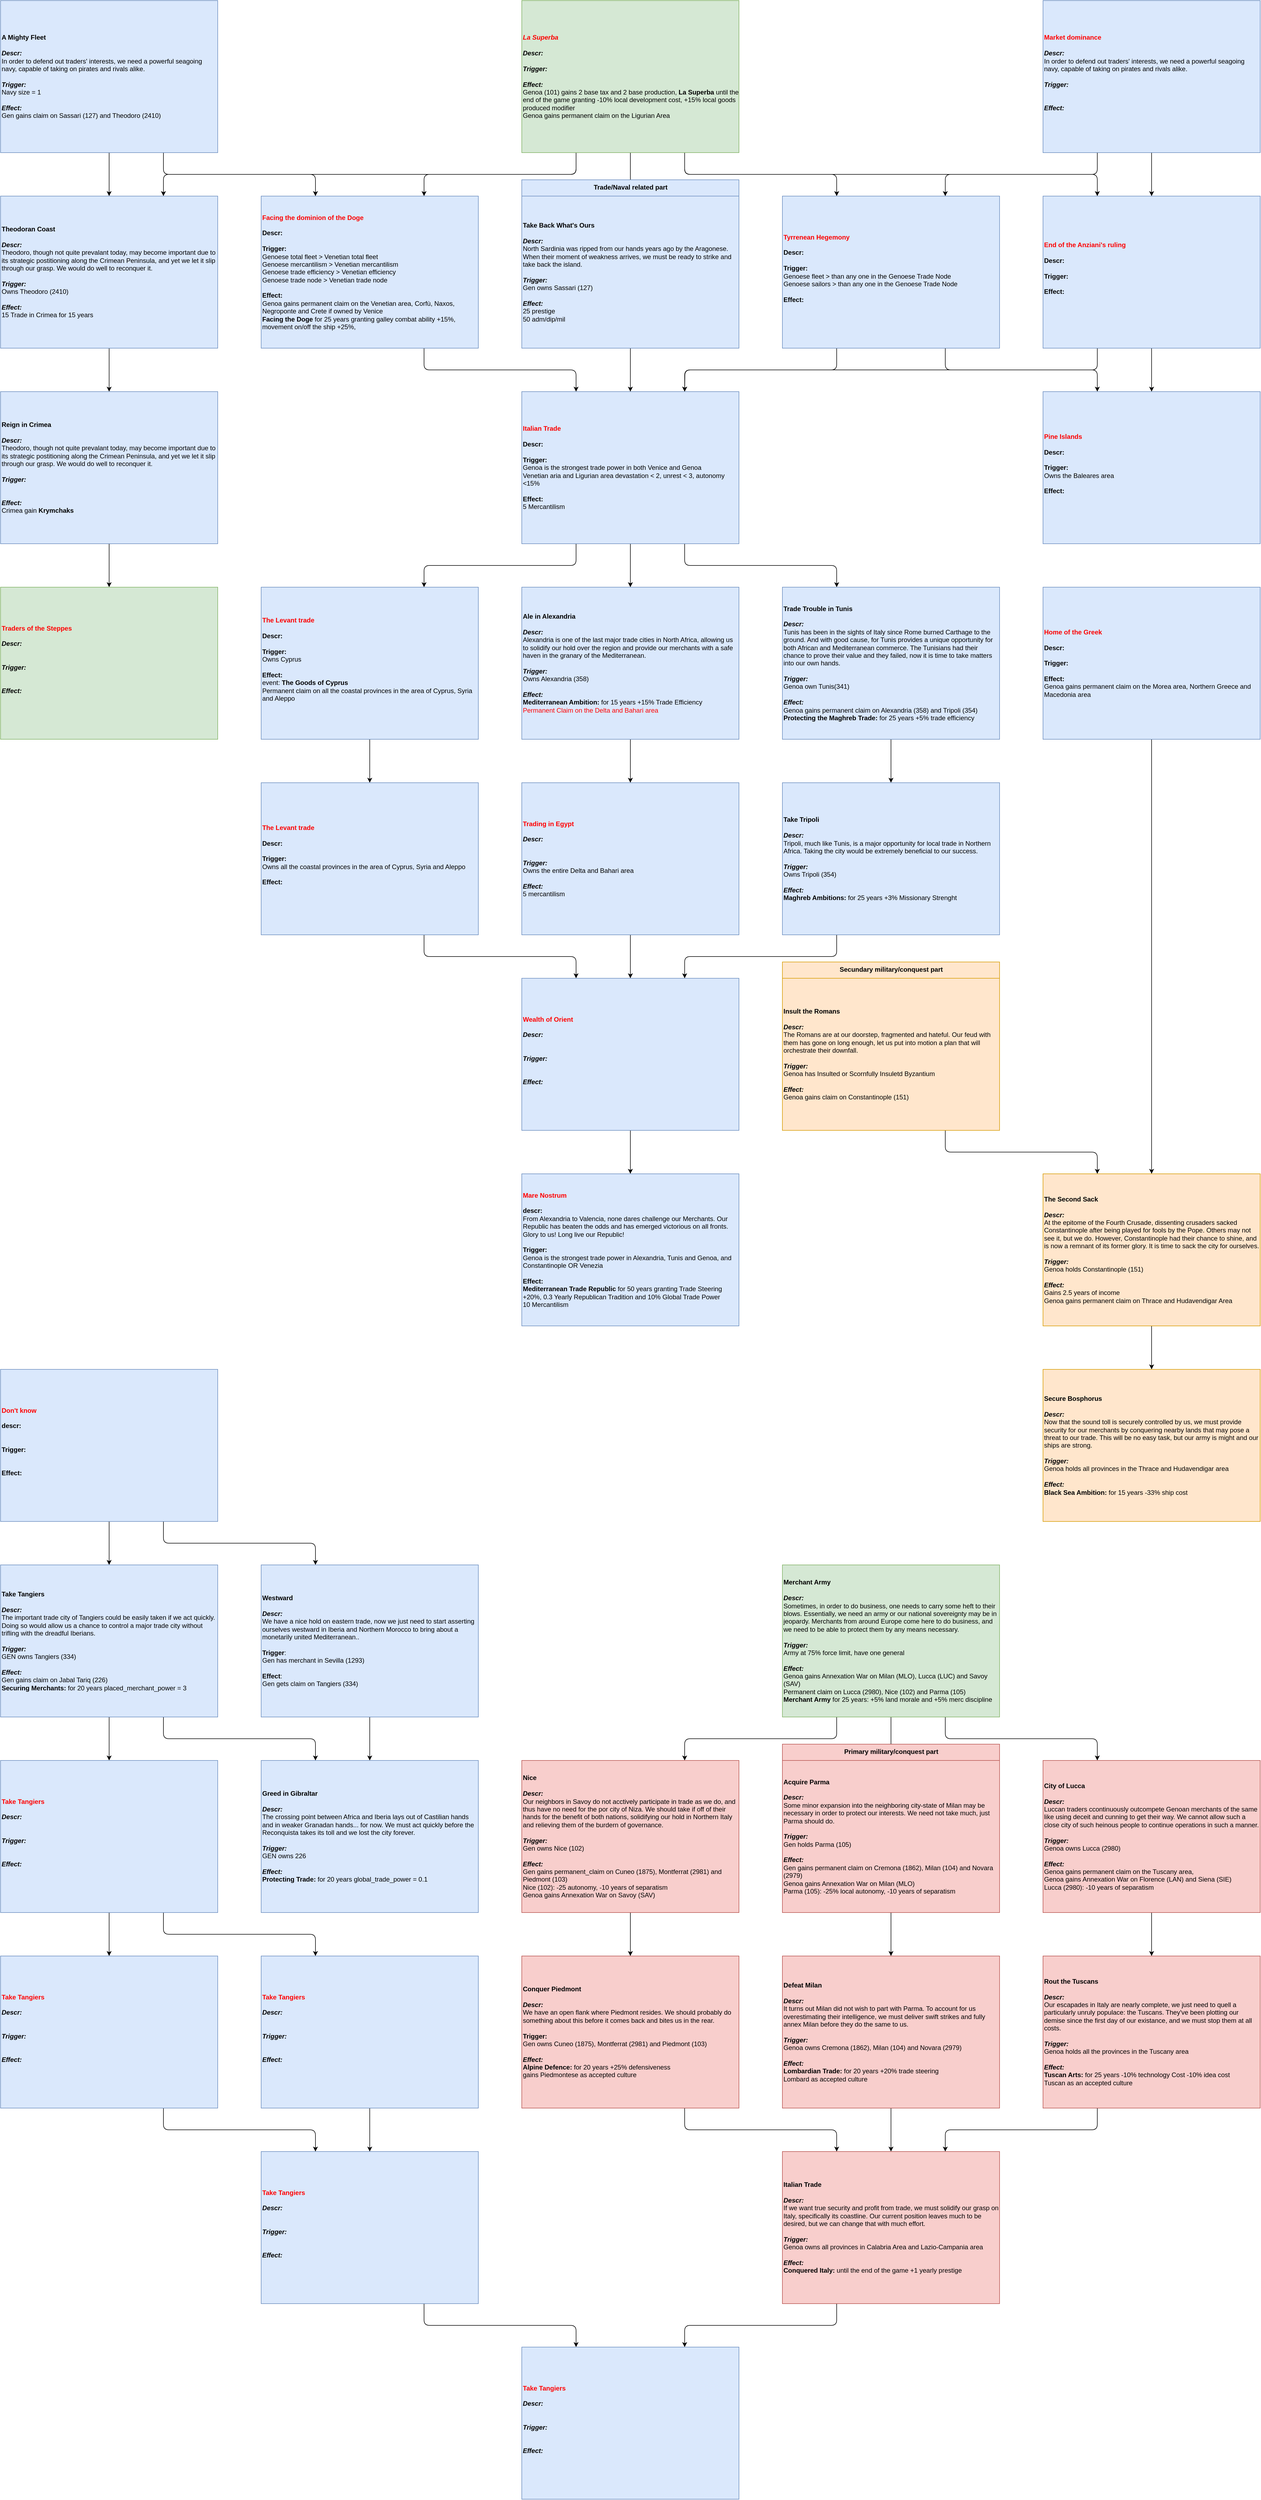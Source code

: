 <mxfile version="13.3.5" type="device" pages="2"><diagram id="kzSDAJDjx9IFy4JvHGh8" name="Missions"><mxGraphModel dx="4420" dy="2687" grid="1" gridSize="10" guides="1" tooltips="1" connect="1" arrows="1" fold="1" page="1" pageScale="1" pageWidth="827" pageHeight="1169" math="0" shadow="0"><root><mxCell id="0"/><mxCell id="jx2y4tMDsMTNy_2xI3S7-8" value="Russia" style="locked=1;" parent="0" visible="0"/><mxCell id="jx2y4tMDsMTNy_2xI3S7-9" value="" style="edgeStyle=orthogonalEdgeStyle;rounded=1;orthogonalLoop=1;jettySize=auto;html=1;" parent="jx2y4tMDsMTNy_2xI3S7-8" target="jx2y4tMDsMTNy_2xI3S7-10" edge="1"><mxGeometry relative="1" as="geometry"><mxPoint x="200" y="1360" as="sourcePoint"/></mxGeometry></mxCell><mxCell id="jx2y4tMDsMTNy_2xI3S7-10" value="&lt;div&gt;&lt;b&gt;&lt;font color=&quot;#ff0000&quot;&gt;The RIver Don&lt;/font&gt;&lt;/b&gt;&lt;br&gt;&lt;/div&gt;&lt;div&gt;&lt;b&gt;&lt;br&gt;&lt;/b&gt;&lt;/div&gt;&lt;div style=&quot;font-size: 12px&quot;&gt;&lt;font style=&quot;font-size: 12px&quot;&gt;&lt;div style=&quot;font-size: 12px&quot;&gt;&lt;b style=&quot;font-size: 12px&quot;&gt;&lt;i style=&quot;font-size: 12px&quot;&gt;Descr:&lt;/i&gt;&lt;/b&gt;&lt;/div&gt;&lt;div style=&quot;font-size: 12px&quot;&gt;Theodoro, though not quite prevalant today, may become important due to its strategic postitioning along the Crimean Peninsula, and yet we let it slip through our grasp. We would do well to reconquer it.&lt;/div&gt;&lt;div style=&quot;font-size: 12px&quot;&gt;&lt;b style=&quot;font-size: 12px&quot;&gt;&lt;i style=&quot;font-size: 12px&quot;&gt;&lt;br&gt;&lt;/i&gt;&lt;/b&gt;&lt;/div&gt;&lt;/font&gt;&lt;/div&gt;&lt;div style=&quot;font-size: 12px&quot;&gt;&lt;font style=&quot;font-size: 12px&quot;&gt;&lt;b style=&quot;font-size: 12px&quot;&gt;&lt;i style=&quot;font-size: 12px&quot;&gt;Trigger:&lt;/i&gt;&lt;/b&gt;&lt;/font&gt;&lt;/div&gt;&lt;div style=&quot;font-size: 12px&quot;&gt;&lt;br&gt;&lt;/div&gt;&lt;div style=&quot;font-size: 12px&quot;&gt;&lt;br style=&quot;font-size: 12px&quot;&gt;&lt;/div&gt;&lt;div style=&quot;font-size: 12px&quot;&gt;&lt;font style=&quot;font-size: 12px&quot;&gt;&lt;b style=&quot;font-size: 12px&quot;&gt;&lt;i style=&quot;font-size: 12px&quot;&gt;Effect:&lt;/i&gt;&lt;/b&gt;&lt;/font&gt;&lt;/div&gt;&lt;div style=&quot;font-size: 12px&quot;&gt;&lt;br&gt;&lt;/div&gt;" style="rounded=0;whiteSpace=wrap;html=1;align=left;fontSize=12;fillColor=#dae8fc;strokeColor=#6c8ebf;verticalAlign=middle;labelBackgroundColor=none;labelBorderColor=none;horizontal=1;" parent="jx2y4tMDsMTNy_2xI3S7-8" vertex="1"><mxGeometry y="1440" width="400" height="280" as="geometry"/></mxCell><mxCell id="1" style="" parent="0"/><mxCell id="1duMbpfqb4n2V9v_ifHp-9" style="edgeStyle=orthogonalEdgeStyle;rounded=1;orthogonalLoop=1;jettySize=auto;html=1;exitX=0.25;exitY=1;exitDx=0;exitDy=0;fontSize=12;entryX=0.75;entryY=0;entryDx=0;entryDy=0;strokeColor=#000000;" parent="1" source="VS-WX2oO7uqrwknDHlsG-1" target="VS-WX2oO7uqrwknDHlsG-9" edge="1"><mxGeometry relative="1" as="geometry"/></mxCell><mxCell id="bOzuorMYkFxrs2pDDm80-41" style="edgeStyle=orthogonalEdgeStyle;rounded=1;orthogonalLoop=1;jettySize=auto;html=1;exitX=0.75;exitY=1;exitDx=0;exitDy=0;startArrow=none;startFill=0;strokeColor=#000000;fontSize=12;entryX=0.25;entryY=0;entryDx=0;entryDy=0;" parent="1" source="VS-WX2oO7uqrwknDHlsG-1" target="TTL-foOcZzqklbkpSJ-E-7" edge="1"><mxGeometry relative="1" as="geometry"/></mxCell><mxCell id="Hifq5IkfQWLHuLUF-LU--15" style="edgeStyle=orthogonalEdgeStyle;rounded=1;orthogonalLoop=1;jettySize=auto;html=1;exitX=0.5;exitY=1;exitDx=0;exitDy=0;strokeColor=#000000;" parent="1" source="VS-WX2oO7uqrwknDHlsG-1" target="VS-WX2oO7uqrwknDHlsG-5" edge="1"><mxGeometry relative="1" as="geometry"/></mxCell><mxCell id="VS-WX2oO7uqrwknDHlsG-1" value="&lt;div style=&quot;font-size: 12px&quot; align=&quot;left&quot;&gt;&lt;font style=&quot;font-size: 12px&quot;&gt;&lt;b style=&quot;font-size: 12px&quot;&gt;&lt;font style=&quot;font-size: 12px&quot;&gt;Merchant Army&amp;nbsp;&lt;/font&gt;&lt;/b&gt;&lt;/font&gt;&lt;/div&gt;&lt;div style=&quot;font-size: 12px&quot; align=&quot;left&quot;&gt;&lt;font style=&quot;font-size: 12px&quot;&gt;&lt;b style=&quot;font-size: 12px&quot;&gt;&lt;font style=&quot;font-size: 12px&quot;&gt;&lt;br style=&quot;font-size: 12px&quot;&gt;&lt;/font&gt;&lt;/b&gt;&lt;/font&gt;&lt;/div&gt;&lt;div style=&quot;font-size: 12px&quot; align=&quot;left&quot;&gt;&lt;font style=&quot;font-size: 12px&quot;&gt;&lt;span style=&quot;font-size: 12px&quot;&gt;&lt;font style=&quot;font-size: 12px&quot;&gt;&lt;i style=&quot;font-size: 12px&quot;&gt;&lt;b style=&quot;font-size: 12px&quot;&gt;Descr:&lt;/b&gt;&lt;/i&gt;&lt;/font&gt;&lt;/span&gt;&lt;/font&gt;&lt;/div&gt;&lt;div align=&quot;left&quot;&gt;&lt;div align=&quot;left&quot;&gt;Sometimes, in order to do business, one needs to carry some heft to their blows. Essentially, we need an army or our national sovereignty may be in jeopardy. Merchants from around Europe come here to do business, and we need to be able to protect them by any means necessary.&lt;br&gt;&lt;/div&gt;&lt;/div&gt;&lt;div style=&quot;font-size: 12px&quot; align=&quot;left&quot;&gt;&lt;font style=&quot;font-size: 12px&quot;&gt;&lt;br style=&quot;font-size: 12px&quot;&gt;&lt;/font&gt;&lt;/div&gt;&lt;div style=&quot;font-size: 12px&quot; align=&quot;left&quot;&gt;&lt;font style=&quot;font-size: 12px&quot;&gt;&lt;b style=&quot;font-size: 12px&quot;&gt;&lt;i style=&quot;font-size: 12px&quot;&gt;Trigger:&lt;/i&gt;&lt;/b&gt;&lt;/font&gt;&lt;/div&gt;&lt;div style=&quot;font-size: 12px&quot; align=&quot;left&quot;&gt;&lt;font style=&quot;font-size: 12px&quot;&gt;Army at 75% force limit, have one general&lt;/font&gt;&lt;/div&gt;&lt;div style=&quot;font-size: 12px&quot; align=&quot;left&quot;&gt;&lt;font style=&quot;font-size: 12px&quot;&gt;&lt;br style=&quot;font-size: 12px&quot;&gt;&lt;/font&gt;&lt;/div&gt;&lt;div style=&quot;font-size: 12px&quot; align=&quot;left&quot;&gt;&lt;font style=&quot;font-size: 12px&quot;&gt;&lt;font style=&quot;font-size: 12px&quot;&gt;&lt;b style=&quot;font-size: 12px&quot;&gt;&lt;i style=&quot;font-size: 12px&quot;&gt;Effect:&lt;/i&gt;&lt;/b&gt;&lt;/font&gt;&lt;/font&gt;&lt;/div&gt;&lt;div&gt;Genoa gains Annexation War on Milan (MLO), Lucca (LUC) and Savoy (SAV)&lt;/div&gt;&lt;div style=&quot;font-size: 12px&quot; align=&quot;left&quot;&gt;Permanent claim on Lucca (2980), Nice (102) and Parma (105)&lt;/div&gt;&lt;div style=&quot;font-size: 12px&quot; align=&quot;left&quot;&gt;&lt;b&gt;Merchant Army&amp;nbsp;&lt;/b&gt;for 25 years: +5% land morale and +5% merc discipline&lt;/div&gt;" style="rounded=0;whiteSpace=wrap;html=1;align=left;fontSize=12;fillColor=#d5e8d4;strokeColor=#82b366;" parent="1" vertex="1"><mxGeometry x="1440" y="2880" width="400" height="280" as="geometry"/></mxCell><mxCell id="5CK45yjtFS3h5BH7e77X-8" value="" style="edgeStyle=orthogonalEdgeStyle;rounded=1;orthogonalLoop=1;jettySize=auto;html=1;strokeColor=#000000;exitX=0.75;exitY=1;exitDx=0;exitDy=0;entryX=0.25;entryY=0;entryDx=0;entryDy=0;" parent="1" source="5CK45yjtFS3h5BH7e77X-1" target="5CK45yjtFS3h5BH7e77X-7" edge="1"><mxGeometry relative="1" as="geometry"/></mxCell><mxCell id="5CK45yjtFS3h5BH7e77X-15" style="edgeStyle=orthogonalEdgeStyle;rounded=1;orthogonalLoop=1;jettySize=auto;html=1;exitX=0.5;exitY=1;exitDx=0;exitDy=0;entryX=0.5;entryY=0;entryDx=0;entryDy=0;strokeColor=#000000;" parent="1" source="5CK45yjtFS3h5BH7e77X-1" target="MhhXEf2dkMaLR8GYfWED-28" edge="1"><mxGeometry relative="1" as="geometry"/></mxCell><mxCell id="5CK45yjtFS3h5BH7e77X-17" style="edgeStyle=orthogonalEdgeStyle;rounded=1;orthogonalLoop=1;jettySize=auto;html=1;exitX=0.25;exitY=1;exitDx=0;exitDy=0;entryX=0.75;entryY=0;entryDx=0;entryDy=0;strokeColor=#000000;" parent="1" source="5CK45yjtFS3h5BH7e77X-1" target="h8s-hCxMcf2PMTDbwtCN-47" edge="1"><mxGeometry relative="1" as="geometry"/></mxCell><mxCell id="tRoSPN7hCHeyKKtWNS9s-1" style="edgeStyle=orthogonalEdgeStyle;rounded=1;orthogonalLoop=1;jettySize=auto;html=1;exitX=0.25;exitY=1;exitDx=0;exitDy=0;entryX=0.75;entryY=0;entryDx=0;entryDy=0;fontSize=12;strokeColor=#000000;" parent="1" source="5CK45yjtFS3h5BH7e77X-1" target="5CK45yjtFS3h5BH7e77X-3" edge="1"><mxGeometry relative="1" as="geometry"/></mxCell><mxCell id="tRoSPN7hCHeyKKtWNS9s-2" style="edgeStyle=orthogonalEdgeStyle;rounded=1;orthogonalLoop=1;jettySize=auto;html=1;exitX=0.75;exitY=1;exitDx=0;exitDy=0;fontSize=12;entryX=0.25;entryY=0;entryDx=0;entryDy=0;strokeColor=#000000;" parent="1" source="5CK45yjtFS3h5BH7e77X-1" target="5CK45yjtFS3h5BH7e77X-5" edge="1"><mxGeometry relative="1" as="geometry"/></mxCell><mxCell id="5CK45yjtFS3h5BH7e77X-1" value="&lt;div style=&quot;font-size: 12px&quot;&gt;&lt;font style=&quot;font-size: 12px&quot;&gt;&lt;span style=&quot;font-size: 12px&quot;&gt;&lt;font style=&quot;font-size: 12px&quot; color=&quot;#fc0000&quot;&gt;La Superba&lt;/font&gt;&lt;/span&gt;&lt;/font&gt;&lt;/div&gt;&lt;div style=&quot;font-size: 12px&quot;&gt;&lt;div style=&quot;font-size: 12px&quot;&gt;&lt;br style=&quot;font-size: 12px&quot;&gt;&lt;/div&gt;&lt;div style=&quot;font-size: 12px&quot;&gt;Descr:&lt;/div&gt;&lt;div style=&quot;font-size: 12px&quot;&gt;&lt;br style=&quot;font-size: 12px&quot;&gt;&lt;/div&gt;&lt;div style=&quot;font-size: 12px&quot;&gt;Trigger:&amp;nbsp;&lt;/div&gt;&lt;div style=&quot;font-size: 12px&quot;&gt;&lt;br style=&quot;font-size: 12px&quot;&gt;&lt;/div&gt;&lt;div style=&quot;font-size: 12px&quot;&gt;Effect:&lt;/div&gt;&lt;div style=&quot;font-size: 12px&quot;&gt;&lt;span style=&quot;font-weight: normal ; font-style: normal&quot;&gt;Genoa (101) gains 2 base tax and 2 base production, &lt;/span&gt;&lt;span style=&quot;font-style: normal&quot;&gt;La Superba&lt;span style=&quot;font-weight: normal&quot;&gt;&amp;nbsp;until the end of the game granting -10% local development cost, +15% local goods produced modifier&lt;/span&gt;&lt;/span&gt;&lt;/div&gt;&lt;div style=&quot;font-size: 12px&quot;&gt;&lt;span style=&quot;font-style: normal&quot;&gt;&lt;span style=&quot;font-weight: normal&quot;&gt;Genoa gains permanent claim on the Ligurian Area&lt;/span&gt;&lt;/span&gt;&lt;/div&gt;&lt;/div&gt;" style="rounded=0;whiteSpace=wrap;html=1;align=left;fontSize=12;fillColor=#d5e8d4;strokeColor=#82b366;fontStyle=3" parent="1" vertex="1"><mxGeometry x="960" width="400" height="280" as="geometry"/></mxCell><mxCell id="5CK45yjtFS3h5BH7e77X-14" style="edgeStyle=orthogonalEdgeStyle;rounded=1;orthogonalLoop=1;jettySize=auto;html=1;exitX=0.25;exitY=1;exitDx=0;exitDy=0;strokeColor=#000000;entryX=0.75;entryY=0;entryDx=0;entryDy=0;" parent="1" source="5CK45yjtFS3h5BH7e77X-7" target="5CK45yjtFS3h5BH7e77X-10" edge="1"><mxGeometry relative="1" as="geometry"/></mxCell><mxCell id="NSebGPB1HEUB-wngPni_-8" style="edgeStyle=orthogonalEdgeStyle;rounded=1;orthogonalLoop=1;jettySize=auto;html=1;exitX=0.75;exitY=1;exitDx=0;exitDy=0;entryX=0.25;entryY=0;entryDx=0;entryDy=0;strokeColor=#000000;" parent="1" source="5CK45yjtFS3h5BH7e77X-7" target="NSebGPB1HEUB-wngPni_-6" edge="1"><mxGeometry relative="1" as="geometry"/></mxCell><mxCell id="5CK45yjtFS3h5BH7e77X-7" value="&lt;div style=&quot;font-size: 12px&quot;&gt;&lt;b style=&quot;font-size: 12px&quot;&gt;&lt;font color=&quot;#fc0000&quot;&gt;Tyrrenean Hegemony&lt;/font&gt;&lt;/b&gt;&lt;/div&gt;&lt;div&gt;&lt;b&gt;&lt;br&gt;&lt;/b&gt;&lt;/div&gt;&lt;div&gt;&lt;b&gt;Descr:&lt;/b&gt;&lt;/div&gt;&lt;div&gt;&lt;br&gt;&lt;/div&gt;&lt;div&gt;&lt;b&gt;Trigger:&amp;nbsp;&lt;/b&gt;&lt;/div&gt;&lt;div&gt;Genoese fleet &amp;gt; than any one in the Genoese Trade Node&lt;/div&gt;&lt;div&gt;Genoese sailors &amp;gt; than any one in the Genoese Trade Node&amp;nbsp;&lt;/div&gt;&lt;div&gt;&lt;b&gt;&lt;br&gt;&lt;/b&gt;&lt;/div&gt;&lt;div&gt;&lt;b&gt;Effect:&lt;/b&gt;&lt;/div&gt;&lt;div&gt;&lt;br&gt;&lt;/div&gt;" style="rounded=0;whiteSpace=wrap;html=1;align=left;fontSize=12;fillColor=#dae8fc;strokeColor=#6c8ebf;" parent="1" vertex="1"><mxGeometry x="1440" y="360" width="400" height="280" as="geometry"/></mxCell><mxCell id="5CK45yjtFS3h5BH7e77X-13" style="edgeStyle=orthogonalEdgeStyle;rounded=1;orthogonalLoop=1;jettySize=auto;html=1;exitX=0.25;exitY=1;exitDx=0;exitDy=0;strokeColor=#000000;" parent="1" source="5CK45yjtFS3h5BH7e77X-5" edge="1"><mxGeometry relative="1" as="geometry"><mxPoint x="1260" y="720" as="targetPoint"/></mxGeometry></mxCell><mxCell id="NSebGPB1HEUB-wngPni_-7" value="" style="edgeStyle=orthogonalEdgeStyle;rounded=1;orthogonalLoop=1;jettySize=auto;html=1;strokeColor=#000000;" parent="1" source="5CK45yjtFS3h5BH7e77X-5" target="NSebGPB1HEUB-wngPni_-6" edge="1"><mxGeometry relative="1" as="geometry"/></mxCell><mxCell id="5CK45yjtFS3h5BH7e77X-5" value="&lt;div style=&quot;font-size: 12px&quot;&gt;&lt;font style=&quot;font-size: 12px&quot;&gt;&lt;b style=&quot;font-size: 12px&quot;&gt;&lt;font style=&quot;font-size: 12px&quot; color=&quot;#fc0000&quot;&gt;End of the Anziani's ruling&lt;/font&gt;&lt;/b&gt;&lt;/font&gt;&lt;/div&gt;&lt;div&gt;&lt;b&gt;&lt;br&gt;&lt;/b&gt;&lt;/div&gt;&lt;div&gt;&lt;b&gt;Descr:&lt;/b&gt;&lt;/div&gt;&lt;div&gt;&lt;b&gt;&lt;br&gt;&lt;/b&gt;&lt;/div&gt;&lt;div&gt;&lt;b&gt;Trigger:&amp;nbsp;&lt;/b&gt;&lt;/div&gt;&lt;div&gt;&lt;b&gt;&lt;br&gt;&lt;/b&gt;&lt;/div&gt;&lt;div&gt;&lt;b&gt;Effect:&lt;/b&gt;&lt;/div&gt;&lt;div&gt;&lt;br&gt;&lt;/div&gt;" style="rounded=0;whiteSpace=wrap;html=1;align=left;fontSize=12;fillColor=#dae8fc;strokeColor=#6c8ebf;" parent="1" vertex="1"><mxGeometry x="1920" y="360" width="400" height="280" as="geometry"/></mxCell><mxCell id="NSebGPB1HEUB-wngPni_-6" value="&lt;div style=&quot;font-size: 12px&quot;&gt;&lt;font style=&quot;font-size: 12px&quot;&gt;&lt;b style=&quot;font-size: 12px&quot;&gt;&lt;font style=&quot;font-size: 12px&quot; color=&quot;#fc0000&quot;&gt;Pine Islands&lt;/font&gt;&lt;/b&gt;&lt;/font&gt;&lt;/div&gt;&lt;div&gt;&lt;b&gt;&lt;br&gt;&lt;/b&gt;&lt;/div&gt;&lt;div&gt;&lt;b&gt;Descr:&lt;/b&gt;&lt;/div&gt;&lt;div&gt;&lt;b&gt;&lt;br&gt;&lt;/b&gt;&lt;/div&gt;&lt;div&gt;&lt;b&gt;Trigger:&amp;nbsp;&lt;/b&gt;&lt;/div&gt;&lt;div&gt;Owns the Baleares area&lt;/div&gt;&lt;div&gt;&lt;br&gt;&lt;/div&gt;&lt;div&gt;&lt;b&gt;Effect:&lt;/b&gt;&lt;/div&gt;&lt;div&gt;&lt;br&gt;&lt;/div&gt;" style="rounded=0;whiteSpace=wrap;html=1;align=left;fontSize=12;fillColor=#dae8fc;strokeColor=#6c8ebf;" parent="1" vertex="1"><mxGeometry x="1920" y="720" width="400" height="280" as="geometry"/></mxCell><mxCell id="5CK45yjtFS3h5BH7e77X-12" style="edgeStyle=orthogonalEdgeStyle;rounded=1;orthogonalLoop=1;jettySize=auto;html=1;exitX=0.75;exitY=1;exitDx=0;exitDy=0;entryX=0.25;entryY=0;entryDx=0;entryDy=0;strokeColor=#000000;" parent="1" source="5CK45yjtFS3h5BH7e77X-3" target="5CK45yjtFS3h5BH7e77X-10" edge="1"><mxGeometry relative="1" as="geometry"/></mxCell><mxCell id="5CK45yjtFS3h5BH7e77X-3" value="&lt;div style=&quot;font-size: 12px&quot;&gt;&lt;b style=&quot;font-size: 12px&quot;&gt;&lt;font color=&quot;#fc0000&quot;&gt;Facing the dominion of the Doge&lt;/font&gt;&lt;/b&gt;&lt;/div&gt;&lt;div&gt;&lt;b&gt;&lt;br&gt;&lt;/b&gt;&lt;/div&gt;&lt;div&gt;&lt;b&gt;Descr:&lt;/b&gt;&lt;/div&gt;&lt;div&gt;&lt;b&gt;&lt;br&gt;&lt;/b&gt;&lt;/div&gt;&lt;div&gt;&lt;b&gt;Trigger:&amp;nbsp;&lt;/b&gt;&lt;/div&gt;&lt;div&gt;&lt;span&gt;Genoese total fleet &amp;gt; Venetian total fleet&lt;/span&gt;&lt;br&gt;&lt;/div&gt;&lt;div&gt;Genoese mercantilism &amp;gt; Venetian mercantilism&lt;/div&gt;&lt;div&gt;Genoese trade efficiency &amp;gt; Venetian efficiency&lt;/div&gt;&lt;div&gt;Genoese trade node &amp;gt; Venetian trade node&lt;/div&gt;&lt;div&gt;&lt;b&gt;&lt;br&gt;&lt;/b&gt;&lt;/div&gt;&lt;div&gt;&lt;b&gt;Effect:&lt;/b&gt;&lt;/div&gt;&lt;div&gt;Genoa gains permanent claim on the Venetian area, Corfù, Naxos, Negroponte and Crete if owned by Venice&lt;/div&gt;&lt;div&gt;&lt;b&gt;Facing the Doge&lt;/b&gt;&amp;nbsp;for 25 years granting galley combat ability +15%, movement on/off the ship +25%,&amp;nbsp;&lt;/div&gt;" style="rounded=0;whiteSpace=wrap;html=1;align=left;fontSize=12;fillColor=#dae8fc;strokeColor=#6c8ebf;" parent="1" vertex="1"><mxGeometry x="480" y="360" width="400" height="280" as="geometry"/></mxCell><mxCell id="5CK45yjtFS3h5BH7e77X-23" style="edgeStyle=orthogonalEdgeStyle;rounded=1;orthogonalLoop=1;jettySize=auto;html=1;exitX=0.75;exitY=1;exitDx=0;exitDy=0;entryX=0.25;entryY=0;entryDx=0;entryDy=0;strokeColor=#000000;" parent="1" source="5CK45yjtFS3h5BH7e77X-10" target="Hifq5IkfQWLHuLUF-LU--24" edge="1"><mxGeometry relative="1" as="geometry"/></mxCell><mxCell id="5CK45yjtFS3h5BH7e77X-24" style="edgeStyle=orthogonalEdgeStyle;rounded=1;orthogonalLoop=1;jettySize=auto;html=1;strokeColor=#000000;" parent="1" source="5CK45yjtFS3h5BH7e77X-10" target="AaOpGOsad8hZdVqj_prO-31" edge="1"><mxGeometry relative="1" as="geometry"/></mxCell><mxCell id="Ioh1LNcD2GaLxkJBl_yL-5" style="edgeStyle=orthogonalEdgeStyle;rounded=1;orthogonalLoop=1;jettySize=auto;html=1;exitX=0.25;exitY=1;exitDx=0;exitDy=0;fontColor=#FF0000;entryX=0.75;entryY=0;entryDx=0;entryDy=0;strokeColor=#000000;" parent="1" source="5CK45yjtFS3h5BH7e77X-10" target="5CK45yjtFS3h5BH7e77X-25" edge="1"><mxGeometry relative="1" as="geometry"/></mxCell><mxCell id="5CK45yjtFS3h5BH7e77X-10" value="&lt;div style=&quot;font-size: 12px&quot;&gt;&lt;b style=&quot;font-size: 12px&quot;&gt;&lt;font color=&quot;#fc0000&quot;&gt;Italian Trade&lt;/font&gt;&lt;/b&gt;&lt;/div&gt;&lt;div&gt;&lt;b&gt;&lt;br&gt;&lt;/b&gt;&lt;/div&gt;&lt;div&gt;&lt;b&gt;Descr:&lt;/b&gt;&lt;/div&gt;&lt;div&gt;&lt;b&gt;&lt;br&gt;&lt;/b&gt;&lt;/div&gt;&lt;div&gt;&lt;b&gt;Trigger:&amp;nbsp;&lt;/b&gt;&lt;/div&gt;&lt;div&gt;Genoa is the strongest trade power in both Venice and Genoa&lt;/div&gt;&lt;div&gt;Venetian aria and Ligurian area devastation &amp;lt; 2, unrest &amp;lt; 3, autonomy &amp;lt;15%&lt;/div&gt;&lt;div&gt;&lt;b&gt;&lt;br&gt;&lt;/b&gt;&lt;/div&gt;&lt;div&gt;&lt;b&gt;Effect:&lt;/b&gt;&lt;/div&gt;&lt;div&gt;5 Mercantilism&lt;/div&gt;" style="rounded=0;whiteSpace=wrap;html=1;align=left;fontSize=12;fillColor=#dae8fc;strokeColor=#6c8ebf;" parent="1" vertex="1"><mxGeometry x="960" y="720" width="400" height="280" as="geometry"/></mxCell><mxCell id="Ioh1LNcD2GaLxkJBl_yL-14" style="edgeStyle=orthogonalEdgeStyle;rounded=1;orthogonalLoop=1;jettySize=auto;html=1;exitX=0.5;exitY=1;exitDx=0;exitDy=0;fontColor=#FF0000;strokeColor=#000000;" parent="1" source="5CK45yjtFS3h5BH7e77X-27" target="Hifq5IkfQWLHuLUF-LU--10" edge="1"><mxGeometry relative="1" as="geometry"/></mxCell><mxCell id="5CK45yjtFS3h5BH7e77X-27" value="&lt;div style=&quot;font-size: 12px&quot;&gt;&lt;b style=&quot;font-size: 12px&quot;&gt;&lt;font style=&quot;font-size: 12px&quot; color=&quot;#fc0000&quot;&gt;Home of the Greek&lt;/font&gt;&lt;/b&gt;&lt;/div&gt;&lt;div&gt;&lt;b&gt;&lt;br&gt;&lt;/b&gt;&lt;/div&gt;&lt;div&gt;&lt;b&gt;Descr:&lt;/b&gt;&lt;/div&gt;&lt;div&gt;&lt;b&gt;&lt;br&gt;&lt;/b&gt;&lt;/div&gt;&lt;div&gt;&lt;b&gt;Trigger:&amp;nbsp;&lt;/b&gt;&lt;/div&gt;&lt;div&gt;&lt;b&gt;&lt;br&gt;&lt;/b&gt;&lt;/div&gt;&lt;div&gt;&lt;b&gt;Effect:&lt;/b&gt;&lt;/div&gt;&lt;div&gt;Genoa gains permanent claim on the Morea area, Northern Greece and Macedonia area&amp;nbsp;&lt;/div&gt;" style="rounded=0;whiteSpace=wrap;html=1;align=left;fontSize=12;fillColor=#dae8fc;strokeColor=#6c8ebf;" parent="1" vertex="1"><mxGeometry x="1920" y="1080" width="400" height="280" as="geometry"/></mxCell><mxCell id="Ioh1LNcD2GaLxkJBl_yL-10" value="" style="edgeStyle=orthogonalEdgeStyle;rounded=1;orthogonalLoop=1;jettySize=auto;html=1;fontColor=#FF0000;strokeColor=#000000;" parent="1" source="5CK45yjtFS3h5BH7e77X-25" target="Ioh1LNcD2GaLxkJBl_yL-9" edge="1"><mxGeometry relative="1" as="geometry"/></mxCell><mxCell id="5CK45yjtFS3h5BH7e77X-25" value="&lt;div style=&quot;font-size: 12px&quot;&gt;&lt;b style=&quot;font-size: 12px&quot;&gt;&lt;font color=&quot;#fc0000&quot;&gt;The Levant trade&lt;/font&gt;&lt;/b&gt;&lt;/div&gt;&lt;div&gt;&lt;b&gt;&lt;br&gt;&lt;/b&gt;&lt;/div&gt;&lt;div&gt;&lt;b&gt;Descr:&lt;/b&gt;&lt;/div&gt;&lt;div&gt;&lt;b&gt;&lt;br&gt;&lt;/b&gt;&lt;/div&gt;&lt;div&gt;&lt;b&gt;Trigger:&amp;nbsp;&lt;/b&gt;&lt;/div&gt;&lt;div&gt;Owns Cyprus&lt;/div&gt;&lt;div&gt;&lt;b&gt;&lt;br&gt;&lt;/b&gt;&lt;/div&gt;&lt;div&gt;&lt;b&gt;Effect:&lt;/b&gt;&lt;/div&gt;&lt;div&gt;event: &lt;b&gt;The Goods of Cyprus&lt;/b&gt;&lt;/div&gt;&lt;div&gt;Permanent claim on all the coastal provinces in the area of Cyprus, Syria and Aleppo&lt;/div&gt;&lt;div&gt;&lt;br&gt;&lt;/div&gt;" style="rounded=0;whiteSpace=wrap;html=1;align=left;fontSize=12;fillColor=#dae8fc;strokeColor=#6c8ebf;" parent="1" vertex="1"><mxGeometry x="480" y="1080" width="400" height="280" as="geometry"/></mxCell><mxCell id="Ioh1LNcD2GaLxkJBl_yL-11" style="edgeStyle=orthogonalEdgeStyle;rounded=1;orthogonalLoop=1;jettySize=auto;html=1;exitX=0.75;exitY=1;exitDx=0;exitDy=0;entryX=0.25;entryY=0;entryDx=0;entryDy=0;fontColor=#FF0000;strokeColor=#000000;" parent="1" source="Ioh1LNcD2GaLxkJBl_yL-9" target="Ioh1LNcD2GaLxkJBl_yL-7" edge="1"><mxGeometry relative="1" as="geometry"/></mxCell><mxCell id="Ioh1LNcD2GaLxkJBl_yL-9" value="&lt;div style=&quot;font-size: 12px&quot;&gt;&lt;b style=&quot;font-size: 12px&quot;&gt;&lt;font color=&quot;#fc0000&quot;&gt;The Levant trade&lt;/font&gt;&lt;/b&gt;&lt;/div&gt;&lt;div&gt;&lt;b&gt;&lt;br&gt;&lt;/b&gt;&lt;/div&gt;&lt;div&gt;&lt;b&gt;Descr:&lt;/b&gt;&lt;/div&gt;&lt;div&gt;&lt;b&gt;&lt;br&gt;&lt;/b&gt;&lt;/div&gt;&lt;div&gt;&lt;b&gt;Trigger:&amp;nbsp;&lt;/b&gt;&lt;/div&gt;&lt;div&gt;Owns all the coastal provinces in the area of Cyprus, Syria and Aleppo&lt;/div&gt;&lt;div&gt;&lt;b&gt;&lt;br&gt;&lt;/b&gt;&lt;/div&gt;&lt;div&gt;&lt;b&gt;Effect:&lt;/b&gt;&lt;/div&gt;&lt;div&gt;&lt;br&gt;&lt;/div&gt;" style="rounded=0;whiteSpace=wrap;html=1;align=left;fontSize=12;fillColor=#dae8fc;strokeColor=#6c8ebf;" parent="1" vertex="1"><mxGeometry x="480" y="1440" width="400" height="280" as="geometry"/></mxCell><mxCell id="_QdIAaXeWNwszMUY9RR8-11" value="" style="edgeStyle=orthogonalEdgeStyle;rounded=1;orthogonalLoop=1;jettySize=auto;html=1;strokeColor=#000000;" parent="1" source="Hifq5IkfQWLHuLUF-LU--10" target="Hifq5IkfQWLHuLUF-LU--22" edge="1"><mxGeometry relative="1" as="geometry"/></mxCell><mxCell id="Hifq5IkfQWLHuLUF-LU--10" value="&lt;div style=&quot;font-size: 12px&quot; align=&quot;left&quot;&gt;&lt;font style=&quot;font-size: 12px&quot;&gt;&lt;b style=&quot;font-size: 12px&quot;&gt;&lt;font style=&quot;font-size: 12px&quot;&gt;The Second Sack&lt;/font&gt;&lt;/b&gt;&lt;/font&gt;&lt;/div&gt;&lt;div style=&quot;font-size: 12px&quot; align=&quot;left&quot;&gt;&lt;font style=&quot;font-size: 12px&quot;&gt;&lt;b style=&quot;font-size: 12px&quot;&gt;&lt;font style=&quot;font-size: 12px&quot;&gt;&lt;br style=&quot;font-size: 12px&quot;&gt;&lt;/font&gt;&lt;/b&gt;&lt;/font&gt;&lt;/div&gt;&lt;div style=&quot;font-size: 12px&quot; align=&quot;left&quot;&gt;&lt;font style=&quot;font-size: 12px&quot;&gt;&lt;span style=&quot;font-size: 12px&quot;&gt;&lt;font style=&quot;font-size: 12px&quot;&gt;&lt;i style=&quot;font-size: 12px&quot;&gt;&lt;b style=&quot;font-size: 12px&quot;&gt;Descr:&lt;/b&gt;&lt;/i&gt;&lt;/font&gt;&lt;/span&gt;&lt;/font&gt;&lt;/div&gt;&lt;div align=&quot;left&quot;&gt;&lt;div align=&quot;left&quot;&gt;At the epitome of the Fourth Crusade, dissenting crusaders sacked Constantinople after being played for fools by the Pope. Others may not see it, but we do. However, Constantinople had their chance to shine, and is now a remnant of its former glory. It is time to sack the city for ourselves.&lt;br&gt;&lt;/div&gt;&lt;div align=&quot;left&quot;&gt;&lt;br&gt;&lt;/div&gt;&lt;/div&gt;&lt;div style=&quot;font-size: 12px&quot; align=&quot;left&quot;&gt;&lt;font style=&quot;font-size: 12px&quot;&gt;&lt;b style=&quot;font-size: 12px&quot;&gt;&lt;i style=&quot;font-size: 12px&quot;&gt;Trigger:&lt;/i&gt;&lt;/b&gt;&lt;/font&gt;&lt;/div&gt;&lt;div style=&quot;font-size: 12px&quot; align=&quot;left&quot;&gt;Genoa holds Constantinople (151)&lt;/div&gt;&lt;div style=&quot;font-size: 12px&quot; align=&quot;left&quot;&gt;&lt;br&gt;&lt;/div&gt;&lt;div style=&quot;font-size: 12px&quot; align=&quot;left&quot;&gt;&lt;font style=&quot;font-size: 12px&quot;&gt;&lt;font style=&quot;font-size: 12px&quot;&gt;&lt;b style=&quot;font-size: 12px&quot;&gt;&lt;i style=&quot;font-size: 12px&quot;&gt;Effect:&lt;/i&gt;&lt;/b&gt;&lt;/font&gt;&lt;/font&gt;&lt;/div&gt;&lt;div style=&quot;font-size: 12px&quot; align=&quot;left&quot;&gt;Gains 2.5 years of income&lt;/div&gt;&lt;div style=&quot;font-size: 12px&quot; align=&quot;left&quot;&gt;Genoa gains permanent claim on Thrace and Hudavendigar Area&lt;/div&gt;" style="rounded=0;whiteSpace=wrap;html=1;align=left;fontSize=12;fillColor=#ffe6cc;strokeColor=#d79b00;" parent="1" vertex="1"><mxGeometry x="1920" y="2160" width="400" height="280" as="geometry"/></mxCell><mxCell id="Hifq5IkfQWLHuLUF-LU--22" value="&lt;div style=&quot;font-size: 12px&quot; align=&quot;left&quot;&gt;&lt;b&gt;Secure Bosphorus&lt;/b&gt;&lt;/div&gt;&lt;div style=&quot;font-size: 12px&quot; align=&quot;left&quot;&gt;&lt;br&gt;&lt;/div&gt;&lt;div style=&quot;font-size: 12px&quot; align=&quot;left&quot;&gt;&lt;font style=&quot;font-size: 12px&quot;&gt;&lt;span style=&quot;font-size: 12px&quot;&gt;&lt;font style=&quot;font-size: 12px&quot;&gt;&lt;i style=&quot;font-size: 12px&quot;&gt;&lt;b style=&quot;font-size: 12px&quot;&gt;Descr:&lt;/b&gt;&lt;/i&gt;&lt;/font&gt;&lt;/span&gt;&lt;/font&gt;&lt;/div&gt;&lt;div align=&quot;left&quot;&gt;&lt;font&gt;&lt;font&gt;Now that the sound toll is securely controlled by us, we must provide security for our merchants by conquering nearby lands that may pose a threat to our trade. This will be no easy task, but our army is might and our ships are strong.&lt;br&gt;&lt;/font&gt;&lt;/font&gt;&lt;/div&gt;&lt;div style=&quot;font-size: 12px&quot; align=&quot;left&quot;&gt;&lt;div align=&quot;left&quot; style=&quot;font-size: 12px&quot;&gt;&lt;br&gt;&lt;/div&gt;&lt;/div&gt;&lt;div style=&quot;font-size: 12px&quot; align=&quot;left&quot;&gt;&lt;font style=&quot;font-size: 12px&quot;&gt;&lt;b style=&quot;font-size: 12px&quot;&gt;&lt;i style=&quot;font-size: 12px&quot;&gt;Trigger:&lt;/i&gt;&lt;/b&gt;&lt;/font&gt;&lt;/div&gt;&lt;div style=&quot;font-size: 12px&quot; align=&quot;left&quot;&gt;Genoa holds all provinces in the Thrace and Hudavendigar area&lt;/div&gt;&lt;div style=&quot;font-size: 12px&quot; align=&quot;left&quot;&gt;&lt;br&gt;&lt;/div&gt;&lt;div style=&quot;font-size: 12px&quot; align=&quot;left&quot;&gt;&lt;font style=&quot;font-size: 12px&quot;&gt;&lt;font style=&quot;font-size: 12px&quot;&gt;&lt;b style=&quot;font-size: 12px&quot;&gt;&lt;i style=&quot;font-size: 12px&quot;&gt;Effect:&lt;/i&gt;&lt;/b&gt;&lt;/font&gt;&lt;/font&gt;&lt;/div&gt;&lt;div style=&quot;font-size: 12px&quot; align=&quot;left&quot;&gt;&lt;b&gt;Black Sea Ambition:&lt;/b&gt;&amp;nbsp;for 15 years -33% ship cost&lt;/div&gt;" style="rounded=0;whiteSpace=wrap;html=1;align=left;fontSize=12;fillColor=#ffe6cc;strokeColor=#d79b00;" parent="1" vertex="1"><mxGeometry x="1920" y="2520" width="400" height="280" as="geometry"/></mxCell><mxCell id="lnL_RajoxAhiFsNXNEXv-8" style="edgeStyle=orthogonalEdgeStyle;rounded=1;orthogonalLoop=1;jettySize=auto;html=1;exitX=0.5;exitY=1;exitDx=0;exitDy=0;strokeColor=#000000;" parent="1" source="Hifq5IkfQWLHuLUF-LU--24" target="Hifq5IkfQWLHuLUF-LU--26" edge="1"><mxGeometry relative="1" as="geometry"/></mxCell><mxCell id="Hifq5IkfQWLHuLUF-LU--24" value="&lt;div style=&quot;font-size: 12px&quot; align=&quot;left&quot;&gt;&lt;b&gt;Trade Trouble in Tunis&lt;/b&gt;&lt;br&gt;&lt;/div&gt;&lt;div style=&quot;font-size: 12px&quot; align=&quot;left&quot;&gt;&lt;font style=&quot;font-size: 12px&quot;&gt;&lt;b style=&quot;font-size: 12px&quot;&gt;&lt;font style=&quot;font-size: 12px&quot;&gt;&lt;br style=&quot;font-size: 12px&quot;&gt;&lt;/font&gt;&lt;/b&gt;&lt;/font&gt;&lt;/div&gt;&lt;div style=&quot;font-size: 12px&quot; align=&quot;left&quot;&gt;&lt;font style=&quot;font-size: 12px&quot;&gt;&lt;span style=&quot;font-size: 12px&quot;&gt;&lt;font style=&quot;font-size: 12px&quot;&gt;&lt;i style=&quot;font-size: 12px&quot;&gt;&lt;b style=&quot;font-size: 12px&quot;&gt;Descr:&lt;/b&gt;&lt;/i&gt;&lt;/font&gt;&lt;/span&gt;&lt;/font&gt;&lt;/div&gt;&lt;div align=&quot;left&quot;&gt;&lt;div align=&quot;left&quot;&gt;Tunis has been in the sights of Italy since Rome burned Carthage to the ground. And with good cause, for Tunis provides a unique opportunity for both African and Mediterranean commerce. The Tunisians had their chance to prove their value and they failed, now it is time to take matters into our own hands.&lt;br&gt;&lt;/div&gt;&lt;div align=&quot;left&quot;&gt;&lt;br&gt;&lt;/div&gt;&lt;/div&gt;&lt;div style=&quot;font-size: 12px&quot; align=&quot;left&quot;&gt;&lt;font style=&quot;font-size: 12px&quot;&gt;&lt;b style=&quot;font-size: 12px&quot;&gt;&lt;i style=&quot;font-size: 12px&quot;&gt;Trigger:&lt;/i&gt;&lt;/b&gt;&lt;/font&gt;&lt;/div&gt;&lt;div style=&quot;font-size: 12px&quot; align=&quot;left&quot;&gt;Genoa own Tunis(341)&lt;/div&gt;&lt;div style=&quot;font-size: 12px&quot; align=&quot;left&quot;&gt;&lt;br&gt;&lt;/div&gt;&lt;div style=&quot;font-size: 12px&quot; align=&quot;left&quot;&gt;&lt;font style=&quot;font-size: 12px&quot;&gt;&lt;font style=&quot;font-size: 12px&quot;&gt;&lt;b style=&quot;font-size: 12px&quot;&gt;&lt;i style=&quot;font-size: 12px&quot;&gt;Effect:&lt;/i&gt;&lt;/b&gt;&lt;/font&gt;&lt;/font&gt;&lt;/div&gt;&lt;div style=&quot;font-size: 12px&quot; align=&quot;left&quot;&gt;Genoa gains permanent claim on Alexandria (358) and Tripoli (354)&lt;/div&gt;&lt;div style=&quot;font-size: 12px&quot; align=&quot;left&quot;&gt;&lt;b&gt;Protecting the Maghreb Trade:&lt;/b&gt;&amp;nbsp;for 25 years +5% trade efficiency&lt;/div&gt;" style="rounded=0;whiteSpace=wrap;html=1;align=left;fontSize=12;fillColor=#dae8fc;strokeColor=#6c8ebf;" parent="1" vertex="1"><mxGeometry x="1440" y="1080" width="400" height="280" as="geometry"/></mxCell><mxCell id="Ioh1LNcD2GaLxkJBl_yL-12" style="edgeStyle=orthogonalEdgeStyle;rounded=1;orthogonalLoop=1;jettySize=auto;html=1;exitX=0.25;exitY=1;exitDx=0;exitDy=0;entryX=0.75;entryY=0;entryDx=0;entryDy=0;fontColor=#FF0000;strokeColor=#000000;" parent="1" source="Hifq5IkfQWLHuLUF-LU--26" target="Ioh1LNcD2GaLxkJBl_yL-7" edge="1"><mxGeometry relative="1" as="geometry"/></mxCell><mxCell id="Hifq5IkfQWLHuLUF-LU--26" value="&lt;div style=&quot;font-size: 12px&quot; align=&quot;left&quot;&gt;&lt;b&gt;Take Tripoli&lt;/b&gt;&lt;br&gt;&lt;/div&gt;&lt;div style=&quot;font-size: 12px&quot; align=&quot;left&quot;&gt;&lt;b&gt;&lt;br&gt;&lt;/b&gt;&lt;/div&gt;&lt;div style=&quot;font-size: 12px&quot; align=&quot;left&quot;&gt;&lt;font style=&quot;font-size: 12px&quot;&gt;&lt;span style=&quot;font-size: 12px&quot;&gt;&lt;font style=&quot;font-size: 12px&quot;&gt;&lt;i style=&quot;font-size: 12px&quot;&gt;&lt;b style=&quot;font-size: 12px&quot;&gt;Descr:&lt;/b&gt;&lt;/i&gt;&lt;/font&gt;&lt;/span&gt;&lt;/font&gt;&lt;/div&gt;&lt;div align=&quot;left&quot;&gt;&lt;div align=&quot;left&quot;&gt;Tripoli, much like Tunis, is a major opportunity for local trade in Northern Africa. Taking the city would be extremely beneficial to our success.&lt;br&gt;&lt;/div&gt;&lt;div align=&quot;left&quot;&gt;&lt;br&gt;&lt;/div&gt;&lt;/div&gt;&lt;div style=&quot;font-size: 12px&quot; align=&quot;left&quot;&gt;&lt;font style=&quot;font-size: 12px&quot;&gt;&lt;b style=&quot;font-size: 12px&quot;&gt;&lt;i style=&quot;font-size: 12px&quot;&gt;Trigger:&lt;/i&gt;&lt;/b&gt;&lt;/font&gt;&lt;/div&gt;&lt;div style=&quot;font-size: 12px&quot; align=&quot;left&quot;&gt;Owns Tripoli (354)&lt;/div&gt;&lt;div style=&quot;font-size: 12px&quot; align=&quot;left&quot;&gt;&lt;br&gt;&lt;/div&gt;&lt;div style=&quot;font-size: 12px&quot; align=&quot;left&quot;&gt;&lt;font style=&quot;font-size: 12px&quot;&gt;&lt;font style=&quot;font-size: 12px&quot;&gt;&lt;b style=&quot;font-size: 12px&quot;&gt;&lt;i style=&quot;font-size: 12px&quot;&gt;Effect:&lt;/i&gt;&lt;/b&gt;&lt;/font&gt;&lt;/font&gt;&lt;/div&gt;&lt;div style=&quot;font-size: 12px&quot; align=&quot;left&quot;&gt;&lt;b&gt;Maghreb Ambitions:&lt;/b&gt;&amp;nbsp;for 25 years +3% Missionary Strenght&lt;/div&gt;" style="rounded=0;whiteSpace=wrap;html=1;align=left;fontSize=12;fillColor=#dae8fc;strokeColor=#6c8ebf;" parent="1" vertex="1"><mxGeometry x="1440" y="1440" width="400" height="280" as="geometry"/></mxCell><mxCell id="_QdIAaXeWNwszMUY9RR8-10" value="" style="edgeStyle=orthogonalEdgeStyle;rounded=1;orthogonalLoop=1;jettySize=auto;html=1;strokeColor=#000000;exitX=0.75;exitY=1;exitDx=0;exitDy=0;entryX=0.25;entryY=0;entryDx=0;entryDy=0;" parent="1" source="Hifq5IkfQWLHuLUF-LU--17" target="Hifq5IkfQWLHuLUF-LU--10" edge="1"><mxGeometry relative="1" as="geometry"/></mxCell><mxCell id="Hifq5IkfQWLHuLUF-LU--17" value="&lt;div style=&quot;font-size: 12px&quot; align=&quot;left&quot;&gt;&lt;font style=&quot;font-size: 12px&quot;&gt;&lt;b style=&quot;font-size: 12px&quot;&gt;&lt;font style=&quot;font-size: 12px&quot;&gt;Insult the Romans&lt;/font&gt;&lt;/b&gt;&lt;/font&gt;&lt;/div&gt;&lt;div style=&quot;font-size: 12px&quot; align=&quot;left&quot;&gt;&lt;font style=&quot;font-size: 12px&quot;&gt;&lt;b style=&quot;font-size: 12px&quot;&gt;&lt;font style=&quot;font-size: 12px&quot;&gt;&lt;br style=&quot;font-size: 12px&quot;&gt;&lt;/font&gt;&lt;/b&gt;&lt;/font&gt;&lt;/div&gt;&lt;div style=&quot;font-size: 12px&quot; align=&quot;left&quot;&gt;&lt;font style=&quot;font-size: 12px&quot;&gt;&lt;span style=&quot;font-size: 12px&quot;&gt;&lt;font style=&quot;font-size: 12px&quot;&gt;&lt;i style=&quot;font-size: 12px&quot;&gt;&lt;b style=&quot;font-size: 12px&quot;&gt;Descr:&lt;/b&gt;&lt;/i&gt;&lt;/font&gt;&lt;/span&gt;&lt;/font&gt;&lt;/div&gt;&lt;div align=&quot;left&quot;&gt;&lt;div align=&quot;left&quot;&gt;The Romans are at our doorstep, fragmented and hateful. Our feud with them has gone on long enough, let us put into motion a plan that will orchestrate their downfall.&lt;br&gt;&lt;/div&gt;&lt;div align=&quot;left&quot;&gt;&lt;br&gt;&lt;/div&gt;&lt;/div&gt;&lt;div style=&quot;font-size: 12px&quot; align=&quot;left&quot;&gt;&lt;font style=&quot;font-size: 12px&quot;&gt;&lt;b style=&quot;font-size: 12px&quot;&gt;&lt;i style=&quot;font-size: 12px&quot;&gt;Trigger:&lt;/i&gt;&lt;/b&gt;&lt;/font&gt;&lt;/div&gt;&lt;div style=&quot;font-size: 12px&quot; align=&quot;left&quot;&gt;Genoa has Insulted or Scornfully Insuletd Byzantium&lt;/div&gt;&lt;div style=&quot;font-size: 12px&quot; align=&quot;left&quot;&gt;&lt;br&gt;&lt;/div&gt;&lt;div style=&quot;font-size: 12px&quot; align=&quot;left&quot;&gt;&lt;font style=&quot;font-size: 12px&quot;&gt;&lt;font style=&quot;font-size: 12px&quot;&gt;&lt;b style=&quot;font-size: 12px&quot;&gt;&lt;i style=&quot;font-size: 12px&quot;&gt;Effect:&lt;/i&gt;&lt;/b&gt;&lt;/font&gt;&lt;/font&gt;&lt;/div&gt;&lt;div style=&quot;font-size: 12px&quot; align=&quot;left&quot;&gt;Genoa gains claim on Constantinople (151)&lt;/div&gt;" style="rounded=0;whiteSpace=wrap;html=1;align=left;fontSize=12;fillColor=#ffe6cc;strokeColor=#d79b00;" parent="1" vertex="1"><mxGeometry x="1440" y="1800" width="400" height="280" as="geometry"/></mxCell><mxCell id="qIv2hwqyFpbOUi0a97h2-7" style="edgeStyle=orthogonalEdgeStyle;rounded=1;orthogonalLoop=1;jettySize=auto;html=1;exitX=0.5;exitY=1;exitDx=0;exitDy=0;strokeColor=#000000;" parent="1" source="VS-WX2oO7uqrwknDHlsG-9" target="TTL-foOcZzqklbkpSJ-E-5" edge="1"><mxGeometry relative="1" as="geometry"/></mxCell><mxCell id="VS-WX2oO7uqrwknDHlsG-9" value="&lt;div style=&quot;font-size: 12px&quot;&gt;&lt;b style=&quot;font-size: 12px&quot;&gt;Nice&lt;/b&gt;&lt;br style=&quot;font-size: 12px&quot;&gt;&lt;/div&gt;&lt;div style=&quot;font-size: 12px&quot;&gt;&lt;b style=&quot;font-size: 12px&quot;&gt;&lt;br style=&quot;font-size: 12px&quot;&gt;&lt;/b&gt;&lt;/div&gt;&lt;div style=&quot;font-size: 12px&quot;&gt;&lt;i style=&quot;font-size: 12px&quot;&gt;&lt;b style=&quot;font-size: 12px&quot;&gt;Descr:&lt;/b&gt;&lt;/i&gt;&lt;/div&gt;&lt;div&gt;&lt;div&gt;Our neighbors in Savoy do not acctively participate in trade as we do, and thus have no need for the por city of Niza. We should take if off of their hands for the benefit of both nations, solidifying our hold in Northern Italy and relieving them of the burdern of governance.&lt;br&gt;&lt;/div&gt;&lt;/div&gt;&lt;div style=&quot;font-size: 12px&quot;&gt;&lt;font style=&quot;font-size: 12px&quot;&gt;&lt;br style=&quot;font-size: 12px&quot;&gt;&lt;/font&gt;&lt;/div&gt;&lt;div style=&quot;font-size: 12px&quot;&gt;&lt;font style=&quot;font-size: 12px&quot;&gt;&lt;i style=&quot;font-size: 12px&quot;&gt;&lt;b style=&quot;font-size: 12px&quot;&gt;Trigger:&lt;/b&gt;&lt;/i&gt;&lt;/font&gt;&lt;/div&gt;&lt;div style=&quot;font-size: 12px&quot;&gt;Gen owns Nice (102)&lt;/div&gt;&lt;div style=&quot;font-size: 12px&quot;&gt;&lt;font style=&quot;font-size: 12px&quot;&gt;&lt;br style=&quot;font-size: 12px&quot;&gt;&lt;/font&gt;&lt;/div&gt;&lt;div style=&quot;font-size: 12px&quot;&gt;&lt;font style=&quot;font-size: 12px&quot;&gt;&lt;b style=&quot;font-size: 12px&quot;&gt;&lt;i style=&quot;font-size: 12px&quot;&gt;Effect:&lt;/i&gt;&lt;/b&gt;&lt;/font&gt;&lt;/div&gt;&lt;div style=&quot;font-size: 12px&quot;&gt;Gen gains permanent_claim on Cuneo (1875), Montferrat (2981) and Piedmont (103)&lt;/div&gt;&lt;div style=&quot;font-size: 12px&quot;&gt;Nice (102): -25 autonomy, -10 years of separatism&lt;/div&gt;&lt;div style=&quot;font-size: 12px&quot;&gt;Genoa gains Annexation War on Savoy (SAV)&lt;/div&gt;" style="rounded=0;whiteSpace=wrap;html=1;align=left;fontSize=12;fillColor=#f8cecc;strokeColor=#b85450;" parent="1" vertex="1"><mxGeometry x="960" y="3240" width="400" height="280" as="geometry"/></mxCell><mxCell id="MhhXEf2dkMaLR8GYfWED-24" value="&lt;b&gt;Greed in Gibraltar&lt;/b&gt;&lt;br&gt;&lt;div style=&quot;font-size: 12px&quot;&gt;&lt;b&gt;&lt;br&gt;&lt;/b&gt;&lt;/div&gt;&lt;div&gt;&lt;div style=&quot;font-size: 12px&quot;&gt;&lt;b style=&quot;font-size: 12px&quot;&gt;&lt;i style=&quot;font-size: 12px&quot;&gt;Descr:&lt;/i&gt;&lt;/b&gt;&lt;/div&gt;&lt;div&gt;The crossing point between Africa and Iberia lays out of Castilian hands and in weaker Granadan hands... for now. We must act quickly before the Reconquista takes its toll and we lost the city forever.&lt;br&gt;&lt;/div&gt;&lt;div style=&quot;font-size: 12px&quot;&gt;&lt;b style=&quot;font-size: 12px&quot;&gt;&lt;i style=&quot;font-size: 12px&quot;&gt;&lt;br&gt;&lt;/i&gt;&lt;/b&gt;&lt;/div&gt;&lt;/div&gt;&lt;div style=&quot;font-size: 12px&quot;&gt;&lt;font style=&quot;font-size: 12px&quot;&gt;&lt;b style=&quot;font-size: 12px&quot;&gt;&lt;i style=&quot;font-size: 12px&quot;&gt;Trigger:&lt;/i&gt;&lt;/b&gt;&lt;/font&gt;&lt;/div&gt;&lt;div style=&quot;font-size: 12px&quot;&gt;&lt;font style=&quot;font-size: 12px&quot;&gt;GEN owns 226&lt;br style=&quot;font-size: 12px&quot;&gt;&lt;/font&gt;&lt;/div&gt;&lt;div style=&quot;font-size: 12px&quot;&gt;&lt;br&gt;&lt;/div&gt;&lt;div style=&quot;font-size: 12px&quot;&gt;&lt;font style=&quot;font-size: 12px&quot;&gt;&lt;b style=&quot;font-size: 12px&quot;&gt;&lt;i style=&quot;font-size: 12px&quot;&gt;Effect:&lt;/i&gt;&lt;/b&gt;&lt;/font&gt;&lt;/div&gt;&lt;div&gt;&lt;b&gt;Protecting Trade:&lt;/b&gt;&amp;nbsp;for 20 years&amp;nbsp;global_trade_power = 0.1&lt;br&gt;&lt;/div&gt;" style="rounded=0;whiteSpace=wrap;html=1;align=left;fontSize=12;fillColor=#dae8fc;strokeColor=#6c8ebf;" parent="1" vertex="1"><mxGeometry x="480" y="3240" width="400" height="280" as="geometry"/></mxCell><mxCell id="5CK45yjtFS3h5BH7e77X-20" style="edgeStyle=orthogonalEdgeStyle;rounded=1;orthogonalLoop=1;jettySize=auto;html=1;exitX=0.5;exitY=1;exitDx=0;exitDy=0;strokeColor=#000000;" parent="1" source="AaOpGOsad8hZdVqj_prO-27" target="h8s-hCxMcf2PMTDbwtCN-47" edge="1"><mxGeometry relative="1" as="geometry"/></mxCell><mxCell id="5CK45yjtFS3h5BH7e77X-21" style="edgeStyle=orthogonalEdgeStyle;rounded=1;orthogonalLoop=1;jettySize=auto;html=1;exitX=0.75;exitY=1;exitDx=0;exitDy=0;entryX=0.25;entryY=0;entryDx=0;entryDy=0;strokeColor=#000000;" parent="1" source="AaOpGOsad8hZdVqj_prO-27" target="5CK45yjtFS3h5BH7e77X-3" edge="1"><mxGeometry relative="1" as="geometry"/></mxCell><mxCell id="AaOpGOsad8hZdVqj_prO-27" value="&lt;div&gt;&lt;b&gt;A Mighty Fleet&lt;/b&gt;&lt;br&gt;&lt;/div&gt;&lt;div&gt;&lt;b&gt;&lt;br&gt;&lt;/b&gt;&lt;/div&gt;&lt;div style=&quot;font-size: 12px&quot;&gt;&lt;div style=&quot;font-size: 12px&quot;&gt;&lt;b style=&quot;font-size: 12px&quot;&gt;&lt;i style=&quot;font-size: 12px&quot;&gt;Descr:&lt;/i&gt;&lt;/b&gt;&lt;/div&gt;&lt;div style=&quot;font-size: 12px&quot;&gt;In order to defend out traders' interests, we need a powerful seagoing navy, capable of taking on pirates and rivals alike.&lt;/div&gt;&lt;div style=&quot;font-size: 12px&quot;&gt;&lt;br&gt;&lt;/div&gt;&lt;/div&gt;&lt;div style=&quot;font-size: 12px&quot;&gt;&lt;font style=&quot;font-size: 12px&quot;&gt;&lt;b style=&quot;font-size: 12px&quot;&gt;&lt;i style=&quot;font-size: 12px&quot;&gt;Trigger:&lt;/i&gt;&lt;/b&gt;&lt;/font&gt;&lt;/div&gt;&lt;div style=&quot;font-size: 12px&quot;&gt;Navy size = 1&lt;/div&gt;&lt;div style=&quot;font-size: 12px&quot;&gt;&lt;br&gt;&lt;/div&gt;&lt;div style=&quot;font-size: 12px&quot;&gt;&lt;font style=&quot;font-size: 12px&quot;&gt;&lt;b style=&quot;font-size: 12px&quot;&gt;&lt;i style=&quot;font-size: 12px&quot;&gt;Effect:&lt;/i&gt;&lt;/b&gt;&lt;/font&gt;&lt;/div&gt;&lt;div style=&quot;font-size: 12px&quot;&gt;Gen gains claim on Sassari (127) and Theodoro (2410)&lt;/div&gt;" style="rounded=0;whiteSpace=wrap;html=1;align=left;fontSize=12;fillColor=#dae8fc;strokeColor=#6c8ebf;fontColor=#000000;" parent="1" vertex="1"><mxGeometry width="400" height="280" as="geometry"/></mxCell><mxCell id="5CK45yjtFS3h5BH7e77X-19" value="" style="edgeStyle=orthogonalEdgeStyle;rounded=1;orthogonalLoop=1;jettySize=auto;html=1;strokeColor=#000000;" parent="1" source="h8s-hCxMcf2PMTDbwtCN-47" target="5CK45yjtFS3h5BH7e77X-18" edge="1"><mxGeometry relative="1" as="geometry"/></mxCell><mxCell id="h8s-hCxMcf2PMTDbwtCN-47" value="&lt;div&gt;&lt;b&gt;Theodoran Coast&lt;/b&gt;&lt;br&gt;&lt;/div&gt;&lt;div&gt;&lt;b&gt;&lt;br&gt;&lt;/b&gt;&lt;/div&gt;&lt;div style=&quot;font-size: 12px&quot;&gt;&lt;font style=&quot;font-size: 12px&quot;&gt;&lt;div style=&quot;font-size: 12px&quot;&gt;&lt;b style=&quot;font-size: 12px&quot;&gt;&lt;i style=&quot;font-size: 12px&quot;&gt;Descr:&lt;/i&gt;&lt;/b&gt;&lt;/div&gt;&lt;div style=&quot;font-size: 12px&quot;&gt;Theodoro, though not quite prevalant today, may become important due to its strategic postitioning along the Crimean Peninsula, and yet we let it slip through our grasp. We would do well to reconquer it.&lt;/div&gt;&lt;div style=&quot;font-size: 12px&quot;&gt;&lt;b style=&quot;font-size: 12px&quot;&gt;&lt;i style=&quot;font-size: 12px&quot;&gt;&lt;br&gt;&lt;/i&gt;&lt;/b&gt;&lt;/div&gt;&lt;/font&gt;&lt;/div&gt;&lt;div style=&quot;font-size: 12px&quot;&gt;&lt;font style=&quot;font-size: 12px&quot;&gt;&lt;b style=&quot;font-size: 12px&quot;&gt;&lt;i style=&quot;font-size: 12px&quot;&gt;Trigger:&lt;/i&gt;&lt;/b&gt;&lt;/font&gt;&lt;/div&gt;&lt;div style=&quot;font-size: 12px&quot;&gt;Owns Theodoro (2410)&lt;/div&gt;&lt;div style=&quot;font-size: 12px&quot;&gt;&lt;br style=&quot;font-size: 12px&quot;&gt;&lt;/div&gt;&lt;div style=&quot;font-size: 12px&quot;&gt;&lt;font style=&quot;font-size: 12px&quot;&gt;&lt;b style=&quot;font-size: 12px&quot;&gt;&lt;i style=&quot;font-size: 12px&quot;&gt;Effect:&lt;/i&gt;&lt;/b&gt;&lt;/font&gt;&lt;/div&gt;&lt;div style=&quot;font-size: 12px&quot;&gt;15 Trade in Crimea for 15 years&lt;/div&gt;" style="rounded=0;whiteSpace=wrap;html=1;align=left;fontSize=12;fillColor=#dae8fc;strokeColor=#6c8ebf;verticalAlign=middle;labelBackgroundColor=none;labelBorderColor=none;horizontal=1;" parent="1" vertex="1"><mxGeometry y="360" width="400" height="280" as="geometry"/></mxCell><mxCell id="jx2y4tMDsMTNy_2xI3S7-4" value="" style="edgeStyle=orthogonalEdgeStyle;rounded=1;orthogonalLoop=1;jettySize=auto;html=1;" parent="1" source="5CK45yjtFS3h5BH7e77X-18" target="jx2y4tMDsMTNy_2xI3S7-3" edge="1"><mxGeometry relative="1" as="geometry"/></mxCell><mxCell id="5CK45yjtFS3h5BH7e77X-18" value="&lt;div&gt;&lt;b&gt;Reign in Crimea&lt;/b&gt;&lt;br&gt;&lt;/div&gt;&lt;div&gt;&lt;b&gt;&lt;br&gt;&lt;/b&gt;&lt;/div&gt;&lt;div style=&quot;font-size: 12px&quot;&gt;&lt;font style=&quot;font-size: 12px&quot;&gt;&lt;div style=&quot;font-size: 12px&quot;&gt;&lt;b style=&quot;font-size: 12px&quot;&gt;&lt;i style=&quot;font-size: 12px&quot;&gt;Descr:&lt;/i&gt;&lt;/b&gt;&lt;/div&gt;&lt;div style=&quot;font-size: 12px&quot;&gt;Theodoro, though not quite prevalant today, may become important due to its strategic postitioning along the Crimean Peninsula, and yet we let it slip through our grasp. We would do well to reconquer it.&lt;/div&gt;&lt;div style=&quot;font-size: 12px&quot;&gt;&lt;b style=&quot;font-size: 12px&quot;&gt;&lt;i style=&quot;font-size: 12px&quot;&gt;&lt;br&gt;&lt;/i&gt;&lt;/b&gt;&lt;/div&gt;&lt;/font&gt;&lt;/div&gt;&lt;div style=&quot;font-size: 12px&quot;&gt;&lt;font style=&quot;font-size: 12px&quot;&gt;&lt;b style=&quot;font-size: 12px&quot;&gt;&lt;i style=&quot;font-size: 12px&quot;&gt;Trigger:&lt;/i&gt;&lt;/b&gt;&lt;/font&gt;&lt;/div&gt;&lt;div style=&quot;font-size: 12px&quot;&gt;&lt;br&gt;&lt;/div&gt;&lt;div style=&quot;font-size: 12px&quot;&gt;&lt;br style=&quot;font-size: 12px&quot;&gt;&lt;/div&gt;&lt;div style=&quot;font-size: 12px&quot;&gt;&lt;font style=&quot;font-size: 12px&quot;&gt;&lt;b style=&quot;font-size: 12px&quot;&gt;&lt;i style=&quot;font-size: 12px&quot;&gt;Effect:&lt;/i&gt;&lt;/b&gt;&lt;/font&gt;&lt;/div&gt;&lt;div&gt;Crimea gain &lt;b&gt;Krymchaks&lt;/b&gt;&lt;br&gt;&lt;/div&gt;" style="rounded=0;whiteSpace=wrap;html=1;align=left;fontSize=12;fillColor=#dae8fc;strokeColor=#6c8ebf;verticalAlign=middle;labelBackgroundColor=none;labelBorderColor=none;horizontal=1;" parent="1" vertex="1"><mxGeometry y="720" width="400" height="280" as="geometry"/></mxCell><mxCell id="jx2y4tMDsMTNy_2xI3S7-3" value="&lt;div&gt;&lt;font color=&quot;#ff0000&quot;&gt;&lt;b&gt;Traders of the Steppes&lt;/b&gt;&lt;br&gt;&lt;/font&gt;&lt;/div&gt;&lt;div&gt;&lt;b&gt;&lt;br&gt;&lt;/b&gt;&lt;/div&gt;&lt;div style=&quot;font-size: 12px&quot;&gt;&lt;font style=&quot;font-size: 12px&quot;&gt;&lt;div style=&quot;font-size: 12px&quot;&gt;&lt;b style=&quot;font-size: 12px&quot;&gt;&lt;i style=&quot;font-size: 12px&quot;&gt;Descr:&lt;/i&gt;&lt;/b&gt;&lt;/div&gt;&lt;div style=&quot;font-size: 12px&quot;&gt;&lt;br&gt;&lt;/div&gt;&lt;div style=&quot;font-size: 12px&quot;&gt;&lt;br&gt;&lt;/div&gt;&lt;/font&gt;&lt;/div&gt;&lt;div style=&quot;font-size: 12px&quot;&gt;&lt;font style=&quot;font-size: 12px&quot;&gt;&lt;b style=&quot;font-size: 12px&quot;&gt;&lt;i style=&quot;font-size: 12px&quot;&gt;Trigger:&lt;/i&gt;&lt;/b&gt;&lt;/font&gt;&lt;/div&gt;&lt;div style=&quot;font-size: 12px&quot;&gt;&lt;br&gt;&lt;/div&gt;&lt;div style=&quot;font-size: 12px&quot;&gt;&lt;br style=&quot;font-size: 12px&quot;&gt;&lt;/div&gt;&lt;div style=&quot;font-size: 12px&quot;&gt;&lt;font style=&quot;font-size: 12px&quot;&gt;&lt;b style=&quot;font-size: 12px&quot;&gt;&lt;i style=&quot;font-size: 12px&quot;&gt;Effect:&lt;/i&gt;&lt;/b&gt;&lt;/font&gt;&lt;/div&gt;&lt;div style=&quot;font-size: 12px&quot;&gt;&lt;br&gt;&lt;/div&gt;" style="rounded=0;whiteSpace=wrap;html=1;align=left;fontSize=12;fillColor=#d5e8d4;strokeColor=#82b366;verticalAlign=middle;labelBackgroundColor=none;labelBorderColor=none;horizontal=1;" parent="1" vertex="1"><mxGeometry y="1080" width="400" height="280" as="geometry"/></mxCell><mxCell id="5CK45yjtFS3h5BH7e77X-16" style="edgeStyle=orthogonalEdgeStyle;rounded=1;orthogonalLoop=1;jettySize=auto;html=1;exitX=0.5;exitY=1;exitDx=0;exitDy=0;strokeColor=#000000;" parent="1" source="MhhXEf2dkMaLR8GYfWED-28" target="5CK45yjtFS3h5BH7e77X-10" edge="1"><mxGeometry relative="1" as="geometry"/></mxCell><mxCell id="MhhXEf2dkMaLR8GYfWED-28" value="&lt;div style=&quot;font-size: 12px&quot;&gt;&lt;b style=&quot;font-size: 12px&quot;&gt;Take Back What's Ours&lt;/b&gt;&lt;br style=&quot;font-size: 12px&quot;&gt;&lt;/div&gt;&lt;div style=&quot;font-size: 12px&quot;&gt;&lt;font style=&quot;font-size: 12px&quot;&gt;&lt;div style=&quot;font-size: 12px&quot;&gt;&lt;b style=&quot;font-size: 12px&quot;&gt;&lt;i style=&quot;font-size: 12px&quot;&gt;&lt;br class=&quot;Apple-interchange-newline&quot; style=&quot;font-size: 12px&quot;&gt;Descr:&lt;/i&gt;&lt;/b&gt;&lt;/div&gt;&lt;div style=&quot;font-size: 12px&quot;&gt;North Sardinia was ripped from our hands years ago by the Aragonese. When their moment of weakness arrives, we must be ready to strike and take back the island.&lt;/div&gt;&lt;div style=&quot;font-size: 12px&quot;&gt;&lt;b style=&quot;font-size: 12px&quot;&gt;&lt;i style=&quot;font-size: 12px&quot;&gt;&lt;br&gt;&lt;/i&gt;&lt;/b&gt;&lt;/div&gt;&lt;/font&gt;&lt;/div&gt;&lt;div style=&quot;font-size: 12px&quot;&gt;&lt;font style=&quot;font-size: 12px&quot;&gt;&lt;b style=&quot;font-size: 12px&quot;&gt;&lt;i style=&quot;font-size: 12px&quot;&gt;Trigger:&lt;/i&gt;&lt;/b&gt;&lt;br style=&quot;font-size: 12px&quot;&gt;&lt;/font&gt;&lt;/div&gt;&lt;div style=&quot;font-size: 12px&quot;&gt;Gen owns Sassari (127)&lt;/div&gt;&lt;div style=&quot;font-size: 12px&quot;&gt;&lt;br style=&quot;font-size: 12px&quot;&gt;&lt;/div&gt;&lt;div style=&quot;font-size: 12px&quot;&gt;&lt;font style=&quot;font-size: 12px&quot;&gt;&lt;b style=&quot;font-size: 12px&quot;&gt;&lt;i style=&quot;font-size: 12px&quot;&gt;Effect:&amp;nbsp;&lt;/i&gt;&lt;/b&gt;&lt;/font&gt;&lt;/div&gt;&lt;div style=&quot;font-size: 12px&quot;&gt;25 prestige&lt;/div&gt;&lt;div style=&quot;font-size: 12px&quot;&gt;50 adm/dip/mil&lt;/div&gt;" style="rounded=0;whiteSpace=wrap;html=1;align=left;fontSize=12;fillColor=#dae8fc;strokeColor=#6c8ebf;fontColor=#000000;" parent="1" vertex="1"><mxGeometry x="960" y="360" width="400" height="280" as="geometry"/></mxCell><mxCell id="lnL_RajoxAhiFsNXNEXv-4" style="edgeStyle=orthogonalEdgeStyle;rounded=1;orthogonalLoop=1;jettySize=auto;html=1;exitX=0.75;exitY=1;exitDx=0;exitDy=0;entryX=0.25;entryY=0;entryDx=0;entryDy=0;strokeColor=#000000;" parent="1" source="TTL-foOcZzqklbkpSJ-E-5" target="RY6bV1tEoKLAPhizA7e0-5" edge="1"><mxGeometry relative="1" as="geometry"/></mxCell><mxCell id="TTL-foOcZzqklbkpSJ-E-5" value="&lt;div style=&quot;font-size: 12px&quot;&gt;&lt;b style=&quot;font-size: 12px&quot;&gt;Conquer Piedmont&lt;/b&gt;&lt;br style=&quot;font-size: 12px&quot;&gt;&lt;/div&gt;&lt;div&gt;&lt;font&gt;&lt;div style=&quot;font-size: 12px&quot;&gt;&lt;b style=&quot;font-size: 12px&quot;&gt;&lt;i style=&quot;font-size: 12px&quot;&gt;&lt;br class=&quot;Apple-interchange-newline&quot; style=&quot;font-size: 12px&quot;&gt;Descr:&lt;/i&gt;&lt;/b&gt;&lt;/div&gt;&lt;div&gt;We have an open flank where Piedmont resides. We should probably do something about this before it comes back and bites us in the rear.&lt;/div&gt;&lt;div&gt;&lt;b&gt;&lt;br&gt;&lt;/b&gt;&lt;/div&gt;&lt;div&gt;&lt;b&gt;Trigger:&lt;/b&gt;&lt;/div&gt;&lt;/font&gt;&lt;/div&gt;&lt;div style=&quot;font-size: 12px&quot;&gt;Gen owns Cuneo (1875), Montferrat (2981) and Piedmont (103)&lt;/div&gt;&lt;div style=&quot;font-size: 12px&quot;&gt;&lt;font style=&quot;font-size: 12px&quot;&gt;&lt;br style=&quot;font-size: 12px&quot;&gt;&lt;/font&gt;&lt;/div&gt;&lt;font&gt;&lt;b style=&quot;font-size: 12px&quot;&gt;&lt;i style=&quot;font-size: 12px&quot;&gt;Effect:&lt;/i&gt;&lt;/b&gt;&lt;br style=&quot;font-size: 12px&quot;&gt;&lt;b&gt;Alpine Defence:&lt;/b&gt;&amp;nbsp;for 20 years +25% defensiveness&lt;br&gt;gains Piedmontese as accepted culture&lt;br&gt;&lt;/font&gt;" style="rounded=0;whiteSpace=wrap;html=1;align=left;fontSize=12;fillColor=#f8cecc;strokeColor=#b85450;" parent="1" vertex="1"><mxGeometry x="960" y="3600" width="400" height="280" as="geometry"/></mxCell><mxCell id="lnL_RajoxAhiFsNXNEXv-5" value="" style="edgeStyle=orthogonalEdgeStyle;rounded=1;orthogonalLoop=1;jettySize=auto;html=1;strokeColor=#000000;" parent="1" source="TTL-foOcZzqklbkpSJ-E-3" target="RY6bV1tEoKLAPhizA7e0-5" edge="1"><mxGeometry relative="1" as="geometry"/></mxCell><mxCell id="TTL-foOcZzqklbkpSJ-E-3" value="&lt;b&gt;Defeat Milan&lt;/b&gt;&lt;br style=&quot;font-size: 12px&quot;&gt;&lt;div style=&quot;font-size: 12px&quot;&gt;&lt;b style=&quot;font-size: 12px&quot;&gt;&lt;i style=&quot;font-size: 12px&quot;&gt;&lt;br class=&quot;Apple-interchange-newline&quot; style=&quot;font-size: 12px&quot;&gt;Descr:&lt;/i&gt;&lt;/b&gt;&lt;/div&gt;&lt;div&gt;It turns out Milan did not wish to part with Parma. To account for us overestimating their intelligence, we must deliver swift strikes and fully annex Milan before they do the same to us.&lt;br&gt;&lt;/div&gt;&lt;div style=&quot;font-size: 12px&quot;&gt;&lt;span style=&quot;font-size: 12px&quot;&gt;&lt;span style=&quot;font-size: 12px&quot;&gt;&lt;br&gt;&lt;/span&gt;&lt;/span&gt;&lt;/div&gt;&lt;div style=&quot;font-size: 12px&quot;&gt;&lt;font style=&quot;font-size: 12px&quot;&gt;&lt;b style=&quot;font-size: 12px&quot;&gt;&lt;i style=&quot;font-size: 12px&quot;&gt;Trigger:&lt;/i&gt;&lt;/b&gt;&lt;/font&gt;&lt;/div&gt;&lt;div style=&quot;font-size: 12px&quot;&gt;Genoa owns&amp;nbsp;Cremona (1862), Milan (104) and Novara (2979)&lt;/div&gt;&lt;div style=&quot;font-size: 12px&quot;&gt;&lt;font style=&quot;font-size: 12px&quot;&gt;&lt;br style=&quot;font-size: 12px&quot;&gt;&lt;/font&gt;&lt;/div&gt;&lt;div style=&quot;font-size: 12px&quot;&gt;&lt;font style=&quot;font-size: 12px&quot;&gt;&lt;span style=&quot;font-size: 12px&quot;&gt;&lt;b style=&quot;font-size: 12px&quot;&gt;&lt;i style=&quot;font-size: 12px&quot;&gt;Effect:&lt;/i&gt;&lt;/b&gt;&lt;/span&gt;&lt;/font&gt;&lt;/div&gt;&lt;div style=&quot;font-size: 12px&quot;&gt;&lt;b&gt;Lombardian Trade:&lt;/b&gt;&amp;nbsp;for 20 years +20% trade steering&lt;/div&gt;&lt;div style=&quot;font-size: 12px&quot;&gt;Lombard as accepted culture&lt;/div&gt;" style="rounded=0;whiteSpace=wrap;html=1;align=left;fontSize=12;fillColor=#f8cecc;strokeColor=#b85450;" parent="1" vertex="1"><mxGeometry x="1440" y="3600" width="400" height="280" as="geometry"/></mxCell><mxCell id="w6SWjsJNd_PJqNKlExnE-12" value="" style="edgeStyle=orthogonalEdgeStyle;rounded=0;orthogonalLoop=1;jettySize=auto;html=1;" parent="1" edge="1"><mxGeometry relative="1" as="geometry"><mxPoint x="-1360" y="720.071" as="sourcePoint"/></mxGeometry></mxCell><mxCell id="w6SWjsJNd_PJqNKlExnE-16" value="" style="edgeStyle=orthogonalEdgeStyle;rounded=0;orthogonalLoop=1;jettySize=auto;html=1;" parent="1" edge="1"><mxGeometry relative="1" as="geometry"><mxPoint x="-1360" y="1120.071" as="sourcePoint"/></mxGeometry></mxCell><mxCell id="lnL_RajoxAhiFsNXNEXv-3" value="" style="edgeStyle=orthogonalEdgeStyle;rounded=1;orthogonalLoop=1;jettySize=auto;html=1;strokeColor=#000000;" parent="1" source="VS-WX2oO7uqrwknDHlsG-5" target="TTL-foOcZzqklbkpSJ-E-3" edge="1"><mxGeometry relative="1" as="geometry"/></mxCell><mxCell id="VS-WX2oO7uqrwknDHlsG-5" value="&lt;div&gt;&lt;b&gt;Acquire Parma&lt;/b&gt;&lt;br style=&quot;font-size: 12px&quot;&gt;&lt;/div&gt;&lt;div&gt;&lt;font&gt;&lt;div style=&quot;font-size: 12px&quot;&gt;&lt;b style=&quot;font-size: 12px&quot;&gt;&lt;i style=&quot;font-size: 12px&quot;&gt;&lt;br class=&quot;Apple-interchange-newline&quot; style=&quot;font-size: 12px&quot;&gt;Descr:&lt;/i&gt;&lt;/b&gt;&lt;/div&gt;&lt;div&gt;Some minor expansion into the neighboring city-state of Milan may be necessary in order to protect our interests. We need not take much, just Parma should do.&lt;br&gt;&lt;/div&gt;&lt;/font&gt;&lt;/div&gt;&lt;div style=&quot;font-size: 12px&quot;&gt;&lt;font style=&quot;font-size: 12px&quot;&gt;&lt;br style=&quot;font-size: 12px&quot;&gt;&lt;/font&gt;&lt;/div&gt;&lt;div style=&quot;font-size: 12px&quot;&gt;&lt;font style=&quot;font-size: 12px&quot;&gt;&lt;b style=&quot;font-size: 12px&quot;&gt;&lt;i style=&quot;font-size: 12px&quot;&gt;Trigger:&lt;/i&gt;&lt;/b&gt;&lt;/font&gt;&lt;/div&gt;&lt;div style=&quot;font-size: 12px&quot;&gt;Gen holds Parma (105)&lt;/div&gt;&lt;div style=&quot;font-size: 12px&quot;&gt;&lt;font style=&quot;font-size: 12px&quot;&gt;&lt;br style=&quot;font-size: 12px&quot;&gt;&lt;/font&gt;&lt;/div&gt;&lt;div style=&quot;font-size: 12px&quot;&gt;&lt;font style=&quot;font-size: 12px&quot;&gt;&lt;b style=&quot;font-size: 12px&quot;&gt;&lt;i style=&quot;font-size: 12px&quot;&gt;Effect:&lt;/i&gt;&lt;/b&gt;&lt;/font&gt;&lt;/div&gt;&lt;div style=&quot;font-size: 12px&quot;&gt;Gen gains permanent claim on Cremona (1862), Milan (104) and Novara (2979)&lt;/div&gt;&lt;div&gt;Genoa gains Annexation War on Milan (MLO)&lt;br&gt;&lt;/div&gt;&lt;div style=&quot;font-size: 12px&quot;&gt;Parma (105): -25% local autonomy, -10 years of separatism&lt;/div&gt;" style="rounded=0;whiteSpace=wrap;html=1;align=left;fontSize=12;fillColor=#f8cecc;strokeColor=#b85450;" parent="1" vertex="1"><mxGeometry x="1440" y="3240" width="400" height="280" as="geometry"/></mxCell><mxCell id="yrQwM_ZOXLAgXuqmaFQ8-32" value="" style="edgeStyle=orthogonalEdgeStyle;orthogonalLoop=1;jettySize=auto;html=1;fontSize=12;rounded=0;" parent="1" edge="1"><mxGeometry relative="1" as="geometry"><mxPoint x="80" y="3520" as="sourcePoint"/></mxGeometry></mxCell><mxCell id="yrQwM_ZOXLAgXuqmaFQ8-34" value="" style="edgeStyle=orthogonalEdgeStyle;orthogonalLoop=1;jettySize=auto;html=1;fontSize=12;rounded=0;" parent="1" edge="1"><mxGeometry relative="1" as="geometry"><mxPoint x="-400" y="3520" as="sourcePoint"/></mxGeometry></mxCell><mxCell id="w6SWjsJNd_PJqNKlExnE-3" style="edgeStyle=orthogonalEdgeStyle;rounded=1;orthogonalLoop=1;jettySize=auto;html=1;exitX=0.5;exitY=1;exitDx=0;exitDy=0;fontSize=12;strokeColor=#000000;" parent="1" source="TTL-foOcZzqklbkpSJ-E-7" target="TTL-foOcZzqklbkpSJ-E-9" edge="1"><mxGeometry relative="1" as="geometry"/></mxCell><mxCell id="TTL-foOcZzqklbkpSJ-E-7" value="&lt;div&gt;&lt;b&gt;City of Lucca&lt;/b&gt;&lt;br&gt;&lt;/div&gt;&lt;div style=&quot;font-size: 12px&quot;&gt;&lt;b&gt;&lt;br&gt;&lt;/b&gt;&lt;/div&gt;&lt;div style=&quot;font-size: 12px&quot;&gt;&lt;font style=&quot;font-size: 12px&quot;&gt;&lt;b style=&quot;font-size: 12px&quot;&gt;&lt;i style=&quot;font-size: 12px&quot;&gt;Descr:&lt;/i&gt;&lt;/b&gt;&lt;/font&gt;&lt;/div&gt;&lt;div&gt;Luccan traders ccontinuously outcompete Genoan merchants of the same like using deceit and cunning to get their way. We cannot allow such a close city of such heinous people to continue operations in such a manner.&lt;br&gt;&lt;/div&gt;&lt;div style=&quot;font-size: 12px&quot;&gt;&lt;font style=&quot;font-size: 12px&quot;&gt;&lt;br style=&quot;font-size: 12px&quot;&gt;&lt;/font&gt;&lt;/div&gt;&lt;div style=&quot;font-size: 12px&quot;&gt;&lt;font style=&quot;font-size: 12px&quot;&gt;&lt;b style=&quot;font-size: 12px&quot;&gt;&lt;i style=&quot;font-size: 12px&quot;&gt;Trigger:&lt;/i&gt;&lt;/b&gt;&lt;/font&gt;&lt;/div&gt;&lt;div style=&quot;font-size: 12px&quot;&gt;Genoa owns Lucca (2980)&lt;/div&gt;&lt;div style=&quot;font-size: 12px&quot;&gt;&lt;font style=&quot;font-size: 12px&quot;&gt;&lt;br style=&quot;font-size: 12px&quot;&gt;&lt;/font&gt;&lt;/div&gt;&lt;div style=&quot;font-size: 12px&quot;&gt;&lt;font style=&quot;font-size: 12px&quot;&gt;&lt;b style=&quot;font-size: 12px&quot;&gt;&lt;i style=&quot;font-size: 12px&quot;&gt;Effect:&lt;/i&gt;&lt;/b&gt;&lt;/font&gt;&lt;/div&gt;&lt;div style=&quot;font-size: 12px&quot;&gt;Genoa gains permanent claim on the Tuscany area,&lt;/div&gt;&lt;div style=&quot;font-size: 12px&quot;&gt;Genoa gains Annexation War on Florence (LAN) and Siena (SIE)&lt;/div&gt;&lt;div style=&quot;font-size: 12px&quot;&gt;Lucca (2980): -10 years of separatism&lt;/div&gt;" style="rounded=0;whiteSpace=wrap;html=1;align=left;fontSize=12;fillColor=#f8cecc;strokeColor=#b85450;" parent="1" vertex="1"><mxGeometry x="1920" y="3240" width="400" height="280" as="geometry"/></mxCell><mxCell id="AaOpGOsad8hZdVqj_prO-23" style="edgeStyle=orthogonalEdgeStyle;rounded=1;orthogonalLoop=1;jettySize=auto;html=1;exitX=0.25;exitY=1;exitDx=0;exitDy=0;entryX=0.75;entryY=0;entryDx=0;entryDy=0;strokeColor=#000000;" parent="1" source="TTL-foOcZzqklbkpSJ-E-9" target="RY6bV1tEoKLAPhizA7e0-5" edge="1"><mxGeometry relative="1" as="geometry"/></mxCell><mxCell id="TTL-foOcZzqklbkpSJ-E-9" value="&lt;div&gt;&lt;b&gt;Rout the Tuscans&lt;/b&gt;&lt;br style=&quot;font-size: 12px&quot;&gt;&lt;/div&gt;&lt;div&gt;&lt;font&gt;&lt;div style=&quot;font-size: 12px&quot;&gt;&lt;span style=&quot;font-size: 12px&quot;&gt;&lt;span style=&quot;font-size: 12px&quot;&gt;&lt;br&gt;&lt;/span&gt;&lt;/span&gt;&lt;/div&gt;&lt;div style=&quot;font-size: 12px&quot;&gt;&lt;i style=&quot;font-weight: bold&quot;&gt;Descr:&amp;nbsp;&lt;/i&gt;&lt;/div&gt;&lt;div&gt;Our escapades in Italy are nearly complete, we just need to quell a particularly unruly populace: the Tuscans. They've been plotting our demise since the first day of our existance, and we must stop them at all costs.&lt;br&gt;&lt;/div&gt;&lt;div style=&quot;font-size: 12px&quot;&gt;&lt;b style=&quot;font-size: 12px&quot;&gt;&lt;i style=&quot;font-size: 12px&quot;&gt;&lt;br&gt;&lt;/i&gt;&lt;/b&gt;&lt;/div&gt;&lt;/font&gt;&lt;/div&gt;&lt;div style=&quot;font-size: 12px&quot;&gt;&lt;font style=&quot;font-size: 12px&quot;&gt;&lt;b style=&quot;font-size: 12px&quot;&gt;&lt;i style=&quot;font-size: 12px&quot;&gt;Trigger:&lt;/i&gt;&lt;/b&gt;&lt;/font&gt;&lt;/div&gt;&lt;div style=&quot;font-size: 12px&quot;&gt;&lt;font style=&quot;font-size: 12px&quot;&gt;Genoa holds all the provinces in the Tuscany area&lt;/font&gt;&lt;/div&gt;&lt;div style=&quot;font-size: 12px&quot;&gt;&lt;font style=&quot;font-size: 12px&quot;&gt;&lt;br style=&quot;font-size: 12px&quot;&gt;&lt;/font&gt;&lt;/div&gt;&lt;div style=&quot;font-size: 12px&quot;&gt;&lt;font style=&quot;font-size: 12px&quot;&gt;&lt;b style=&quot;font-size: 12px&quot;&gt;&lt;i style=&quot;font-size: 12px&quot;&gt;Effect:&lt;/i&gt;&lt;/b&gt;&lt;/font&gt;&lt;/div&gt;&lt;div style=&quot;font-size: 12px&quot;&gt;&lt;b&gt;Tuscan Arts:&lt;/b&gt;&amp;nbsp;for 25 years -10% technology Cost -10% idea cost&lt;/div&gt;&lt;div style=&quot;font-size: 12px&quot;&gt;Tuscan as an accepted culture&lt;/div&gt;" style="rounded=0;whiteSpace=wrap;html=1;align=left;fontSize=12;fillColor=#f8cecc;strokeColor=#b85450;" parent="1" vertex="1"><mxGeometry x="1920" y="3600" width="400" height="280" as="geometry"/></mxCell><mxCell id="Ioh1LNcD2GaLxkJBl_yL-3" value="" style="edgeStyle=orthogonalEdgeStyle;rounded=1;orthogonalLoop=1;jettySize=auto;html=1;strokeColor=#000000;" parent="1" source="AaOpGOsad8hZdVqj_prO-31" target="Ioh1LNcD2GaLxkJBl_yL-2" edge="1"><mxGeometry relative="1" as="geometry"/></mxCell><mxCell id="AaOpGOsad8hZdVqj_prO-31" value="&lt;div style=&quot;font-size: 12px&quot;&gt;&lt;b&gt;Ale in Alexandria&lt;/b&gt;&lt;/div&gt;&lt;div style=&quot;font-size: 12px&quot;&gt;&lt;b&gt;&lt;br&gt;&lt;/b&gt;&lt;/div&gt;&lt;div&gt;&lt;font&gt;&lt;div style=&quot;font-size: 12px&quot;&gt;&lt;b style=&quot;font-size: 12px&quot;&gt;&lt;i style=&quot;font-size: 12px&quot;&gt;Descr:&lt;/i&gt;&lt;/b&gt;&lt;/div&gt;&lt;div&gt;Alexandria is one of the last major trade cities in North Africa, allowing us to solidify our hold over the region and provide our merchants with a safe haven in the granary of the Mediterranean.&lt;br&gt;&lt;/div&gt;&lt;div&gt;&lt;span&gt;&lt;br&gt;&lt;/span&gt;&lt;/div&gt;&lt;/font&gt;&lt;/div&gt;&lt;div style=&quot;font-size: 12px&quot;&gt;&lt;font style=&quot;font-size: 12px&quot;&gt;&lt;b style=&quot;font-size: 12px&quot;&gt;&lt;i style=&quot;font-size: 12px&quot;&gt;Trigger:&lt;/i&gt;&lt;/b&gt;&lt;/font&gt;&lt;/div&gt;&lt;div style=&quot;font-size: 12px&quot;&gt;Owns Alexandria (358)&lt;/div&gt;&lt;div style=&quot;font-size: 12px&quot;&gt;&lt;font style=&quot;font-size: 12px&quot;&gt;&lt;br&gt;&lt;/font&gt;&lt;/div&gt;&lt;div style=&quot;font-size: 12px&quot;&gt;&lt;font style=&quot;font-size: 12px&quot;&gt;&lt;b style=&quot;font-size: 12px&quot;&gt;&lt;i style=&quot;font-size: 12px&quot;&gt;Effect:&lt;/i&gt;&lt;/b&gt;&lt;br style=&quot;font-size: 12px&quot;&gt;&lt;/font&gt;&lt;/div&gt;&lt;div style=&quot;font-size: 12px&quot;&gt;&lt;b&gt;Mediterranean Ambition:&lt;/b&gt;&lt;span&gt; for 15 years +15% Trade Efficiency&lt;/span&gt;&lt;br&gt;&lt;/div&gt;&lt;div style=&quot;font-size: 12px&quot;&gt;&lt;span&gt;&lt;font color=&quot;#ff0000&quot;&gt;Permanent Claim on the Delta and Bahari area&lt;/font&gt;&lt;/span&gt;&lt;/div&gt;" style="rounded=0;whiteSpace=wrap;html=1;align=left;fontSize=12;fillColor=#dae8fc;strokeColor=#6c8ebf;" parent="1" vertex="1"><mxGeometry x="960" y="1080" width="400" height="280" as="geometry"/></mxCell><mxCell id="Ioh1LNcD2GaLxkJBl_yL-8" value="" style="edgeStyle=orthogonalEdgeStyle;rounded=1;orthogonalLoop=1;jettySize=auto;html=1;fontColor=#FF0000;strokeColor=#000000;" parent="1" source="Ioh1LNcD2GaLxkJBl_yL-2" target="Ioh1LNcD2GaLxkJBl_yL-7" edge="1"><mxGeometry relative="1" as="geometry"/></mxCell><mxCell id="Ioh1LNcD2GaLxkJBl_yL-2" value="&lt;div style=&quot;font-size: 12px&quot;&gt;&lt;b&gt;Trading in Egypt&lt;/b&gt;&lt;/div&gt;&lt;div style=&quot;font-size: 12px&quot;&gt;&lt;b&gt;&lt;br&gt;&lt;/b&gt;&lt;/div&gt;&lt;div&gt;&lt;font color=&quot;#000000&quot;&gt;&lt;div style=&quot;font-size: 12px&quot;&gt;&lt;b style=&quot;font-size: 12px&quot;&gt;&lt;i style=&quot;font-size: 12px&quot;&gt;Descr:&lt;/i&gt;&lt;/b&gt;&lt;/div&gt;&lt;div&gt;&lt;br&gt;&lt;/div&gt;&lt;div&gt;&lt;span&gt;&lt;br&gt;&lt;/span&gt;&lt;/div&gt;&lt;/font&gt;&lt;/div&gt;&lt;div style=&quot;font-size: 12px&quot;&gt;&lt;font style=&quot;font-size: 12px&quot; color=&quot;#000000&quot;&gt;&lt;b style=&quot;font-size: 12px&quot;&gt;&lt;i style=&quot;font-size: 12px&quot;&gt;Trigger:&lt;/i&gt;&lt;/b&gt;&lt;/font&gt;&lt;/div&gt;&lt;div style=&quot;font-size: 12px&quot;&gt;&lt;font color=&quot;#000000&quot;&gt;Owns the entire Delta and Bahari area&lt;/font&gt;&lt;/div&gt;&lt;div style=&quot;font-size: 12px&quot;&gt;&lt;font style=&quot;font-size: 12px&quot; color=&quot;#000000&quot;&gt;&lt;br&gt;&lt;/font&gt;&lt;/div&gt;&lt;div style=&quot;font-size: 12px&quot;&gt;&lt;font style=&quot;font-size: 12px&quot; color=&quot;#000000&quot;&gt;&lt;b style=&quot;font-size: 12px&quot;&gt;&lt;i style=&quot;font-size: 12px&quot;&gt;Effect:&lt;/i&gt;&lt;/b&gt;&lt;/font&gt;&lt;/div&gt;&lt;div style=&quot;font-size: 12px&quot;&gt;&lt;font color=&quot;#000000&quot;&gt;5 mercantilism&lt;/font&gt;&lt;/div&gt;" style="rounded=0;whiteSpace=wrap;html=1;align=left;fontSize=12;fillColor=#dae8fc;strokeColor=#6c8ebf;fontColor=#FF0000;" parent="1" vertex="1"><mxGeometry x="960" y="1440" width="400" height="280" as="geometry"/></mxCell><mxCell id="Ioh1LNcD2GaLxkJBl_yL-16" value="" style="edgeStyle=orthogonalEdgeStyle;rounded=1;orthogonalLoop=1;jettySize=auto;html=1;fontColor=#FF0000;strokeColor=#000000;" parent="1" source="Ioh1LNcD2GaLxkJBl_yL-7" target="Ioh1LNcD2GaLxkJBl_yL-15" edge="1"><mxGeometry relative="1" as="geometry"/></mxCell><mxCell id="Ioh1LNcD2GaLxkJBl_yL-7" value="&lt;div style=&quot;font-size: 12px&quot;&gt;&lt;b&gt;Wealth of Orient&lt;/b&gt;&lt;/div&gt;&lt;div style=&quot;font-size: 12px&quot;&gt;&lt;b&gt;&lt;br&gt;&lt;/b&gt;&lt;/div&gt;&lt;div&gt;&lt;font color=&quot;#000000&quot;&gt;&lt;div style=&quot;font-size: 12px&quot;&gt;&lt;b style=&quot;font-size: 12px&quot;&gt;&lt;i style=&quot;font-size: 12px&quot;&gt;Descr:&lt;/i&gt;&lt;/b&gt;&lt;/div&gt;&lt;div&gt;&lt;br&gt;&lt;/div&gt;&lt;div&gt;&lt;span&gt;&lt;br&gt;&lt;/span&gt;&lt;/div&gt;&lt;/font&gt;&lt;/div&gt;&lt;div style=&quot;font-size: 12px&quot;&gt;&lt;font style=&quot;font-size: 12px&quot; color=&quot;#000000&quot;&gt;&lt;b style=&quot;font-size: 12px&quot;&gt;&lt;i style=&quot;font-size: 12px&quot;&gt;Trigger:&lt;/i&gt;&lt;/b&gt;&lt;/font&gt;&lt;/div&gt;&lt;div style=&quot;font-size: 12px&quot;&gt;&lt;br&gt;&lt;/div&gt;&lt;div style=&quot;font-size: 12px&quot;&gt;&lt;br&gt;&lt;/div&gt;&lt;div style=&quot;font-size: 12px&quot;&gt;&lt;font style=&quot;font-size: 12px&quot; color=&quot;#000000&quot;&gt;&lt;b style=&quot;font-size: 12px&quot;&gt;&lt;i style=&quot;font-size: 12px&quot;&gt;Effect:&lt;/i&gt;&lt;/b&gt;&lt;/font&gt;&lt;/div&gt;&lt;div style=&quot;font-size: 12px&quot;&gt;&lt;br&gt;&lt;/div&gt;" style="rounded=0;whiteSpace=wrap;html=1;align=left;fontSize=12;fillColor=#dae8fc;strokeColor=#6c8ebf;fontColor=#FF0000;" parent="1" vertex="1"><mxGeometry x="960" y="1800" width="400" height="280" as="geometry"/></mxCell><mxCell id="Ioh1LNcD2GaLxkJBl_yL-15" value="&lt;div style=&quot;font-size: 12px&quot;&gt;&lt;b&gt;&lt;font color=&quot;#ff0000&quot;&gt;Mare Nostrum&lt;/font&gt;&lt;/b&gt;&lt;/div&gt;&lt;div style=&quot;font-size: 12px&quot;&gt;&lt;b&gt;&lt;br&gt;&lt;/b&gt;&lt;/div&gt;&lt;div&gt;&lt;font color=&quot;#000000&quot;&gt;&lt;div style=&quot;font-size: 12px&quot;&gt;&lt;div&gt;&lt;b&gt;descr:&lt;/b&gt;&lt;/div&gt;&lt;div&gt;From Alexandria to Valencia, none dares challenge our Merchants. Our Republic has beaten the odds and has emerged victorious on all fronts. Glory to us! Long live our Republic!&lt;/div&gt;&lt;div&gt;&lt;br&gt;&lt;/div&gt;&lt;div&gt;&lt;b&gt;Trigger:&lt;/b&gt;&lt;/div&gt;&lt;div&gt;Genoa is the strongest trade power in Alexandria, Tunis and Genoa, and Constantinople OR Venezia&lt;/div&gt;&lt;div&gt;&lt;br&gt;&lt;/div&gt;&lt;div&gt;&lt;b&gt;Effect:&lt;/b&gt;&lt;/div&gt;&lt;div&gt;&lt;b&gt;Mediterranean Trade Republic&lt;/b&gt;&amp;nbsp;for 50 years granting Trade Steering +20%, 0.3 Yearly Republican Tradition and 10% Global Trade Power&lt;/div&gt;&lt;div&gt;10 Mercantilism&lt;/div&gt;&lt;/div&gt;&lt;/font&gt;&lt;/div&gt;" style="rounded=0;whiteSpace=wrap;html=1;align=left;fontSize=12;fillColor=#dae8fc;strokeColor=#6c8ebf;fontColor=#FF0000;" parent="1" vertex="1"><mxGeometry x="960" y="2160" width="400" height="280" as="geometry"/></mxCell><mxCell id="WU0Xe5NkjfUEKFfQPyv6-12" value="" style="edgeStyle=orthogonalEdgeStyle;rounded=1;orthogonalLoop=1;jettySize=auto;html=1;exitX=0.75;exitY=1;exitDx=0;exitDy=0;entryX=0.25;entryY=0;entryDx=0;entryDy=0;" parent="1" source="WU0Xe5NkjfUEKFfQPyv6-9" target="QzyGDQtAHyH9AOBVf9tL-2" edge="1"><mxGeometry relative="1" as="geometry"/></mxCell><mxCell id="WU0Xe5NkjfUEKFfQPyv6-13" style="edgeStyle=orthogonalEdgeStyle;rounded=1;orthogonalLoop=1;jettySize=auto;html=1;" parent="1" source="WU0Xe5NkjfUEKFfQPyv6-9" target="QzyGDQtAHyH9AOBVf9tL-3" edge="1"><mxGeometry relative="1" as="geometry"/></mxCell><mxCell id="WU0Xe5NkjfUEKFfQPyv6-9" value="&lt;div style=&quot;font-size: 12px&quot;&gt;&lt;b&gt;&lt;font color=&quot;#ff0000&quot;&gt;Don't know&lt;/font&gt;&lt;/b&gt;&lt;/div&gt;&lt;div style=&quot;font-size: 12px&quot;&gt;&lt;b&gt;&lt;br&gt;&lt;/b&gt;&lt;/div&gt;&lt;div&gt;&lt;font color=&quot;#000000&quot;&gt;&lt;div style=&quot;font-size: 12px&quot;&gt;&lt;div&gt;&lt;b&gt;descr:&lt;/b&gt;&lt;/div&gt;&lt;div&gt;&lt;br&gt;&lt;/div&gt;&lt;div&gt;&lt;br&gt;&lt;/div&gt;&lt;div&gt;&lt;b&gt;Trigger:&lt;/b&gt;&lt;/div&gt;&lt;div&gt;&lt;br&gt;&lt;/div&gt;&lt;div&gt;&lt;br&gt;&lt;/div&gt;&lt;div&gt;&lt;b&gt;Effect:&lt;/b&gt;&lt;/div&gt;&lt;div&gt;&lt;br&gt;&lt;/div&gt;&lt;/div&gt;&lt;/font&gt;&lt;/div&gt;" style="rounded=0;whiteSpace=wrap;html=1;align=left;fontSize=12;fillColor=#dae8fc;strokeColor=#6c8ebf;fontColor=#FF0000;" parent="1" vertex="1"><mxGeometry y="2520" width="400" height="280" as="geometry"/></mxCell><mxCell id="WU0Xe5NkjfUEKFfQPyv6-21" style="edgeStyle=orthogonalEdgeStyle;rounded=1;orthogonalLoop=1;jettySize=auto;html=1;exitX=0.25;exitY=1;exitDx=0;exitDy=0;entryX=0.75;entryY=0;entryDx=0;entryDy=0;" parent="1" source="RY6bV1tEoKLAPhizA7e0-5" target="WU0Xe5NkjfUEKFfQPyv6-19" edge="1"><mxGeometry relative="1" as="geometry"/></mxCell><mxCell id="RY6bV1tEoKLAPhizA7e0-5" value="&lt;div style=&quot;font-size: 12px&quot;&gt;&lt;b style=&quot;font-size: 12px&quot;&gt;Italian Trade&lt;/b&gt;&lt;br style=&quot;font-size: 12px&quot;&gt;&lt;/div&gt;&lt;div&gt;&lt;font&gt;&lt;div style=&quot;font-size: 12px&quot;&gt;&lt;b style=&quot;font-size: 12px&quot;&gt;&lt;i style=&quot;font-size: 12px&quot;&gt;&lt;br class=&quot;Apple-interchange-newline&quot; style=&quot;font-size: 12px&quot;&gt;Descr:&lt;/i&gt;&lt;/b&gt;&lt;/div&gt;&lt;div&gt;If we want true security and profit from trade, we must solidify our grasp on Italy, specifically its coastline. Our current position leaves much to be desired, but we can change that with much effort.&lt;br&gt;&lt;/div&gt;&lt;div&gt;&lt;br&gt;&lt;/div&gt;&lt;/font&gt;&lt;/div&gt;&lt;div style=&quot;font-size: 12px&quot;&gt;&lt;font style=&quot;font-size: 12px&quot;&gt;&lt;b style=&quot;font-size: 12px&quot;&gt;&lt;i style=&quot;font-size: 12px&quot;&gt;Trigger: &lt;/i&gt;&lt;/b&gt;&lt;br style=&quot;font-size: 12px&quot;&gt;&lt;/font&gt;&lt;/div&gt;&lt;div style=&quot;font-size: 12px&quot;&gt;Genoa owns all provinces in Calabria Area and Lazio-Campania area&lt;/div&gt;&lt;div style=&quot;font-size: 12px&quot;&gt;&lt;font style=&quot;font-size: 12px&quot;&gt;&lt;br style=&quot;font-size: 12px&quot;&gt;&lt;/font&gt;&lt;/div&gt;&lt;div style=&quot;font-size: 12px&quot;&gt;&lt;font style=&quot;font-size: 12px&quot;&gt;&lt;b style=&quot;font-size: 12px&quot;&gt;&lt;i style=&quot;font-size: 12px&quot;&gt;Effect:&lt;/i&gt;&lt;/b&gt;&lt;/font&gt;&lt;/div&gt;&lt;div style=&quot;font-size: 12px&quot;&gt;&lt;b&gt;Conquered Italy:&lt;/b&gt;&amp;nbsp;until the end of the game +1 yearly prestige&lt;/div&gt;" style="rounded=0;whiteSpace=wrap;html=1;align=left;fontSize=12;fillColor=#f8cecc;strokeColor=#b85450;" parent="1" vertex="1"><mxGeometry x="1440" y="3960" width="400" height="280" as="geometry"/></mxCell><mxCell id="WU0Xe5NkjfUEKFfQPyv6-14" value="" style="edgeStyle=orthogonalEdgeStyle;rounded=1;orthogonalLoop=1;jettySize=auto;html=1;" parent="1" source="QzyGDQtAHyH9AOBVf9tL-2" target="MhhXEf2dkMaLR8GYfWED-24" edge="1"><mxGeometry relative="1" as="geometry"/></mxCell><mxCell id="QzyGDQtAHyH9AOBVf9tL-2" value="&lt;div style=&quot;font-size: 12px&quot;&gt;&lt;b&gt;Westward&amp;nbsp;&lt;/b&gt;&lt;/div&gt;&lt;div style=&quot;font-size: 12px&quot;&gt;&lt;b&gt;&lt;br&gt;&lt;/b&gt;&lt;/div&gt;&lt;div style=&quot;font-size: 12px&quot;&gt;&lt;b style=&quot;font-size: 12px&quot;&gt;&lt;i style=&quot;font-size: 12px&quot;&gt;Descr:&lt;/i&gt;&lt;/b&gt;&lt;/div&gt;&lt;div style=&quot;font-size: 12px&quot;&gt;We have a nice hold on eastern trade, now we just need to start asserting ourselves westward in Iberia and Northern Morocco to bring about a monetarily united Mediterranean..&lt;/div&gt;&lt;div style=&quot;font-size: 12px&quot;&gt;&lt;span style=&quot;font-size: 12px&quot;&gt;&lt;br style=&quot;font-size: 12px&quot;&gt;&lt;/span&gt;&lt;/div&gt;&lt;div style=&quot;font-size: 12px&quot;&gt;&lt;span style=&quot;font-size: 12px&quot;&gt;&lt;b&gt;Trigger&lt;/b&gt;:&lt;/span&gt;&lt;br style=&quot;font-size: 12px&quot;&gt;&lt;/div&gt;&lt;div style=&quot;font-size: 12px&quot;&gt;&lt;div&gt;Gen has merchant in Sevilla (1293)&lt;/div&gt;&lt;div&gt;&lt;span&gt;&lt;br&gt;&lt;/span&gt;&lt;/div&gt;&lt;/div&gt;&lt;font style=&quot;font-size: 12px&quot;&gt;&lt;b&gt;Effect&lt;/b&gt;:&lt;br style=&quot;font-size: 12px&quot;&gt;Gen gets claim on Tangiers (334)&lt;br&gt;&lt;/font&gt;" style="rounded=0;whiteSpace=wrap;html=1;align=left;fontSize=12;fillColor=#dae8fc;strokeColor=#6c8ebf;" parent="1" vertex="1"><mxGeometry x="480" y="2880" width="400" height="280" as="geometry"/></mxCell><mxCell id="lnL_RajoxAhiFsNXNEXv-1" style="edgeStyle=orthogonalEdgeStyle;rounded=1;orthogonalLoop=1;jettySize=auto;html=1;exitX=0.75;exitY=1;exitDx=0;exitDy=0;strokeColor=#000000;entryX=0.25;entryY=0;entryDx=0;entryDy=0;" parent="1" source="QzyGDQtAHyH9AOBVf9tL-3" target="MhhXEf2dkMaLR8GYfWED-24" edge="1"><mxGeometry relative="1" as="geometry"/></mxCell><mxCell id="WU0Xe5NkjfUEKFfQPyv6-4" value="" style="edgeStyle=orthogonalEdgeStyle;rounded=1;orthogonalLoop=1;jettySize=auto;html=1;" parent="1" source="QzyGDQtAHyH9AOBVf9tL-3" target="WU0Xe5NkjfUEKFfQPyv6-3" edge="1"><mxGeometry relative="1" as="geometry"/></mxCell><mxCell id="QzyGDQtAHyH9AOBVf9tL-3" value="&lt;b&gt;Take Tangiers&lt;/b&gt;&lt;div style=&quot;font-size: 12px&quot;&gt;&lt;b&gt;&lt;br&gt;&lt;/b&gt;&lt;/div&gt;&lt;div&gt;&lt;font&gt;&lt;div style=&quot;font-size: 12px&quot;&gt;&lt;b style=&quot;font-size: 12px&quot;&gt;&lt;i style=&quot;font-size: 12px&quot;&gt;Descr:&lt;/i&gt;&lt;/b&gt;&lt;/div&gt;&lt;div&gt;The important trade city of Tangiers could be easily taken if we act quickly. Doing so would allow us a chance to control a major trade city without trifling with the dreadful Iberians.&lt;/div&gt;&lt;/font&gt;&lt;/div&gt;&lt;div&gt;&lt;br&gt;&lt;/div&gt;&lt;div style=&quot;font-size: 12px&quot;&gt;&lt;font style=&quot;font-size: 12px&quot;&gt;&lt;b style=&quot;font-size: 12px&quot;&gt;&lt;i style=&quot;font-size: 12px&quot;&gt;Trigger:&lt;/i&gt;&lt;/b&gt;&lt;/font&gt;&lt;/div&gt;&lt;div style=&quot;font-size: 12px&quot;&gt;&lt;/div&gt;&lt;div style=&quot;font-size: 12px&quot;&gt;GEN owns Tangiers (334)&lt;/div&gt;&lt;div style=&quot;font-size: 12px&quot;&gt;&lt;font style=&quot;font-size: 12px&quot;&gt;&lt;br style=&quot;font-size: 12px&quot;&gt;&lt;/font&gt;&lt;/div&gt;&lt;font style=&quot;font-size: 12px&quot;&gt;&lt;b style=&quot;font-size: 12px&quot;&gt;&lt;i style=&quot;font-size: 12px&quot;&gt;Effect:&lt;/i&gt;&lt;/b&gt;&lt;br&gt;Gen gains claim on Jabal Tariq (226)&lt;br&gt;&lt;b&gt;Securing Merchants:&lt;/b&gt; for 20 years&amp;nbsp;placed_merchant_power = 3&lt;br style=&quot;font-size: 12px&quot;&gt;&lt;/font&gt;" style="rounded=0;whiteSpace=wrap;html=1;align=left;fontSize=12;fillColor=#dae8fc;strokeColor=#6c8ebf;" parent="1" vertex="1"><mxGeometry y="2880" width="400" height="280" as="geometry"/></mxCell><mxCell id="WU0Xe5NkjfUEKFfQPyv6-6" value="" style="edgeStyle=orthogonalEdgeStyle;rounded=1;orthogonalLoop=1;jettySize=auto;html=1;entryX=0.25;entryY=0;entryDx=0;entryDy=0;exitX=0.75;exitY=1;exitDx=0;exitDy=0;" parent="1" source="WU0Xe5NkjfUEKFfQPyv6-3" target="WU0Xe5NkjfUEKFfQPyv6-5" edge="1"><mxGeometry relative="1" as="geometry"/></mxCell><mxCell id="WU0Xe5NkjfUEKFfQPyv6-8" value="" style="edgeStyle=orthogonalEdgeStyle;rounded=1;orthogonalLoop=1;jettySize=auto;html=1;" parent="1" source="WU0Xe5NkjfUEKFfQPyv6-3" target="WU0Xe5NkjfUEKFfQPyv6-7" edge="1"><mxGeometry relative="1" as="geometry"/></mxCell><mxCell id="WU0Xe5NkjfUEKFfQPyv6-3" value="&lt;b&gt;&lt;font color=&quot;#ff0000&quot;&gt;Take Tangiers&lt;/font&gt;&lt;/b&gt;&lt;div style=&quot;font-size: 12px&quot;&gt;&lt;b&gt;&lt;br&gt;&lt;/b&gt;&lt;/div&gt;&lt;div&gt;&lt;font&gt;&lt;div style=&quot;font-size: 12px&quot;&gt;&lt;b style=&quot;font-size: 12px&quot;&gt;&lt;i style=&quot;font-size: 12px&quot;&gt;Descr:&lt;/i&gt;&lt;/b&gt;&lt;/div&gt;&lt;div&gt;&lt;br&gt;&lt;/div&gt;&lt;/font&gt;&lt;/div&gt;&lt;div&gt;&lt;br&gt;&lt;/div&gt;&lt;div style=&quot;font-size: 12px&quot;&gt;&lt;font style=&quot;font-size: 12px&quot;&gt;&lt;b style=&quot;font-size: 12px&quot;&gt;&lt;i style=&quot;font-size: 12px&quot;&gt;Trigger:&lt;/i&gt;&lt;/b&gt;&lt;/font&gt;&lt;/div&gt;&lt;div style=&quot;font-size: 12px&quot;&gt;&lt;/div&gt;&lt;div style=&quot;font-size: 12px&quot;&gt;&lt;br&gt;&lt;/div&gt;&lt;div style=&quot;font-size: 12px&quot;&gt;&lt;font style=&quot;font-size: 12px&quot;&gt;&lt;br style=&quot;font-size: 12px&quot;&gt;&lt;/font&gt;&lt;/div&gt;&lt;font style=&quot;font-size: 12px&quot;&gt;&lt;b style=&quot;font-size: 12px&quot;&gt;&lt;i style=&quot;font-size: 12px&quot;&gt;Effect:&lt;/i&gt;&lt;/b&gt;&lt;br&gt;&lt;br style=&quot;font-size: 12px&quot;&gt;&lt;/font&gt;" style="rounded=0;whiteSpace=wrap;html=1;align=left;fontSize=12;fillColor=#dae8fc;strokeColor=#6c8ebf;" parent="1" vertex="1"><mxGeometry y="3240" width="400" height="280" as="geometry"/></mxCell><mxCell id="WU0Xe5NkjfUEKFfQPyv6-18" style="edgeStyle=orthogonalEdgeStyle;rounded=1;orthogonalLoop=1;jettySize=auto;html=1;exitX=0.75;exitY=1;exitDx=0;exitDy=0;entryX=0.25;entryY=0;entryDx=0;entryDy=0;" parent="1" source="WU0Xe5NkjfUEKFfQPyv6-7" target="WU0Xe5NkjfUEKFfQPyv6-16" edge="1"><mxGeometry relative="1" as="geometry"/></mxCell><mxCell id="WU0Xe5NkjfUEKFfQPyv6-7" value="&lt;b&gt;&lt;font color=&quot;#ff0000&quot;&gt;Take Tangiers&lt;/font&gt;&lt;/b&gt;&lt;div style=&quot;font-size: 12px&quot;&gt;&lt;b&gt;&lt;br&gt;&lt;/b&gt;&lt;/div&gt;&lt;div&gt;&lt;font&gt;&lt;div style=&quot;font-size: 12px&quot;&gt;&lt;b style=&quot;font-size: 12px&quot;&gt;&lt;i style=&quot;font-size: 12px&quot;&gt;Descr:&lt;/i&gt;&lt;/b&gt;&lt;/div&gt;&lt;div&gt;&lt;br&gt;&lt;/div&gt;&lt;/font&gt;&lt;/div&gt;&lt;div&gt;&lt;br&gt;&lt;/div&gt;&lt;div style=&quot;font-size: 12px&quot;&gt;&lt;font style=&quot;font-size: 12px&quot;&gt;&lt;b style=&quot;font-size: 12px&quot;&gt;&lt;i style=&quot;font-size: 12px&quot;&gt;Trigger:&lt;/i&gt;&lt;/b&gt;&lt;/font&gt;&lt;/div&gt;&lt;div style=&quot;font-size: 12px&quot;&gt;&lt;/div&gt;&lt;div style=&quot;font-size: 12px&quot;&gt;&lt;br&gt;&lt;/div&gt;&lt;div style=&quot;font-size: 12px&quot;&gt;&lt;font style=&quot;font-size: 12px&quot;&gt;&lt;br style=&quot;font-size: 12px&quot;&gt;&lt;/font&gt;&lt;/div&gt;&lt;font style=&quot;font-size: 12px&quot;&gt;&lt;b style=&quot;font-size: 12px&quot;&gt;&lt;i style=&quot;font-size: 12px&quot;&gt;Effect:&lt;/i&gt;&lt;/b&gt;&lt;br&gt;&lt;br style=&quot;font-size: 12px&quot;&gt;&lt;/font&gt;" style="rounded=0;whiteSpace=wrap;html=1;align=left;fontSize=12;fillColor=#dae8fc;strokeColor=#6c8ebf;" parent="1" vertex="1"><mxGeometry y="3600" width="400" height="280" as="geometry"/></mxCell><mxCell id="WU0Xe5NkjfUEKFfQPyv6-17" value="" style="edgeStyle=orthogonalEdgeStyle;rounded=1;orthogonalLoop=1;jettySize=auto;html=1;" parent="1" source="WU0Xe5NkjfUEKFfQPyv6-5" target="WU0Xe5NkjfUEKFfQPyv6-16" edge="1"><mxGeometry relative="1" as="geometry"/></mxCell><mxCell id="WU0Xe5NkjfUEKFfQPyv6-5" value="&lt;b&gt;&lt;font color=&quot;#ff0000&quot;&gt;Take Tangiers&lt;/font&gt;&lt;/b&gt;&lt;div style=&quot;font-size: 12px&quot;&gt;&lt;b&gt;&lt;br&gt;&lt;/b&gt;&lt;/div&gt;&lt;div&gt;&lt;font&gt;&lt;div style=&quot;font-size: 12px&quot;&gt;&lt;b style=&quot;font-size: 12px&quot;&gt;&lt;i style=&quot;font-size: 12px&quot;&gt;Descr:&lt;/i&gt;&lt;/b&gt;&lt;/div&gt;&lt;div&gt;&lt;br&gt;&lt;/div&gt;&lt;/font&gt;&lt;/div&gt;&lt;div&gt;&lt;br&gt;&lt;/div&gt;&lt;div style=&quot;font-size: 12px&quot;&gt;&lt;font style=&quot;font-size: 12px&quot;&gt;&lt;b style=&quot;font-size: 12px&quot;&gt;&lt;i style=&quot;font-size: 12px&quot;&gt;Trigger:&lt;/i&gt;&lt;/b&gt;&lt;/font&gt;&lt;/div&gt;&lt;div style=&quot;font-size: 12px&quot;&gt;&lt;/div&gt;&lt;div style=&quot;font-size: 12px&quot;&gt;&lt;br&gt;&lt;/div&gt;&lt;div style=&quot;font-size: 12px&quot;&gt;&lt;font style=&quot;font-size: 12px&quot;&gt;&lt;br style=&quot;font-size: 12px&quot;&gt;&lt;/font&gt;&lt;/div&gt;&lt;font style=&quot;font-size: 12px&quot;&gt;&lt;b style=&quot;font-size: 12px&quot;&gt;&lt;i style=&quot;font-size: 12px&quot;&gt;Effect:&lt;/i&gt;&lt;/b&gt;&lt;br&gt;&lt;br style=&quot;font-size: 12px&quot;&gt;&lt;/font&gt;" style="rounded=0;whiteSpace=wrap;html=1;align=left;fontSize=12;fillColor=#dae8fc;strokeColor=#6c8ebf;" parent="1" vertex="1"><mxGeometry x="480" y="3600" width="400" height="280" as="geometry"/></mxCell><mxCell id="WU0Xe5NkjfUEKFfQPyv6-20" value="" style="edgeStyle=orthogonalEdgeStyle;rounded=1;orthogonalLoop=1;jettySize=auto;html=1;entryX=0.25;entryY=0;entryDx=0;entryDy=0;exitX=0.75;exitY=1;exitDx=0;exitDy=0;" parent="1" source="WU0Xe5NkjfUEKFfQPyv6-16" target="WU0Xe5NkjfUEKFfQPyv6-19" edge="1"><mxGeometry relative="1" as="geometry"/></mxCell><mxCell id="WU0Xe5NkjfUEKFfQPyv6-16" value="&lt;b&gt;&lt;font color=&quot;#ff0000&quot;&gt;Take Tangiers&lt;/font&gt;&lt;/b&gt;&lt;div style=&quot;font-size: 12px&quot;&gt;&lt;b&gt;&lt;br&gt;&lt;/b&gt;&lt;/div&gt;&lt;div&gt;&lt;font&gt;&lt;div style=&quot;font-size: 12px&quot;&gt;&lt;b style=&quot;font-size: 12px&quot;&gt;&lt;i style=&quot;font-size: 12px&quot;&gt;Descr:&lt;/i&gt;&lt;/b&gt;&lt;/div&gt;&lt;div&gt;&lt;br&gt;&lt;/div&gt;&lt;/font&gt;&lt;/div&gt;&lt;div&gt;&lt;br&gt;&lt;/div&gt;&lt;div style=&quot;font-size: 12px&quot;&gt;&lt;font style=&quot;font-size: 12px&quot;&gt;&lt;b style=&quot;font-size: 12px&quot;&gt;&lt;i style=&quot;font-size: 12px&quot;&gt;Trigger:&lt;/i&gt;&lt;/b&gt;&lt;/font&gt;&lt;/div&gt;&lt;div style=&quot;font-size: 12px&quot;&gt;&lt;/div&gt;&lt;div style=&quot;font-size: 12px&quot;&gt;&lt;br&gt;&lt;/div&gt;&lt;div style=&quot;font-size: 12px&quot;&gt;&lt;font style=&quot;font-size: 12px&quot;&gt;&lt;br style=&quot;font-size: 12px&quot;&gt;&lt;/font&gt;&lt;/div&gt;&lt;font style=&quot;font-size: 12px&quot;&gt;&lt;b style=&quot;font-size: 12px&quot;&gt;&lt;i style=&quot;font-size: 12px&quot;&gt;Effect:&lt;/i&gt;&lt;/b&gt;&lt;br&gt;&lt;br style=&quot;font-size: 12px&quot;&gt;&lt;/font&gt;" style="rounded=0;whiteSpace=wrap;html=1;align=left;fontSize=12;fillColor=#dae8fc;strokeColor=#6c8ebf;" parent="1" vertex="1"><mxGeometry x="480" y="3960" width="400" height="280" as="geometry"/></mxCell><mxCell id="WU0Xe5NkjfUEKFfQPyv6-19" value="&lt;b&gt;&lt;font color=&quot;#ff0000&quot;&gt;Take Tangiers&lt;/font&gt;&lt;/b&gt;&lt;div style=&quot;font-size: 12px&quot;&gt;&lt;b&gt;&lt;br&gt;&lt;/b&gt;&lt;/div&gt;&lt;div&gt;&lt;font&gt;&lt;div style=&quot;font-size: 12px&quot;&gt;&lt;b style=&quot;font-size: 12px&quot;&gt;&lt;i style=&quot;font-size: 12px&quot;&gt;Descr:&lt;/i&gt;&lt;/b&gt;&lt;/div&gt;&lt;div&gt;&lt;br&gt;&lt;/div&gt;&lt;/font&gt;&lt;/div&gt;&lt;div&gt;&lt;br&gt;&lt;/div&gt;&lt;div style=&quot;font-size: 12px&quot;&gt;&lt;font style=&quot;font-size: 12px&quot;&gt;&lt;b style=&quot;font-size: 12px&quot;&gt;&lt;i style=&quot;font-size: 12px&quot;&gt;Trigger:&lt;/i&gt;&lt;/b&gt;&lt;/font&gt;&lt;/div&gt;&lt;div style=&quot;font-size: 12px&quot;&gt;&lt;/div&gt;&lt;div style=&quot;font-size: 12px&quot;&gt;&lt;br&gt;&lt;/div&gt;&lt;div style=&quot;font-size: 12px&quot;&gt;&lt;font style=&quot;font-size: 12px&quot;&gt;&lt;br style=&quot;font-size: 12px&quot;&gt;&lt;/font&gt;&lt;/div&gt;&lt;font style=&quot;font-size: 12px&quot;&gt;&lt;b style=&quot;font-size: 12px&quot;&gt;&lt;i style=&quot;font-size: 12px&quot;&gt;Effect:&lt;/i&gt;&lt;/b&gt;&lt;br&gt;&lt;br style=&quot;font-size: 12px&quot;&gt;&lt;/font&gt;" style="rounded=0;whiteSpace=wrap;html=1;align=left;fontSize=12;fillColor=#dae8fc;strokeColor=#6c8ebf;" parent="1" vertex="1"><mxGeometry x="960" y="4320" width="400" height="280" as="geometry"/></mxCell><mxCell id="h8s-hCxMcf2PMTDbwtCN-22" value="" style="edgeStyle=orthogonalEdgeStyle;orthogonalLoop=1;jettySize=auto;html=1;fontSize=18;rounded=0;" parent="1" edge="1"><mxGeometry relative="1" as="geometry"><mxPoint x="-800" y="4240" as="sourcePoint"/></mxGeometry></mxCell><mxCell id="qPmOHIH1bKVGM6QNh14A-19" value="Trade/Naval related part" style="text;html=1;fontSize=12;align=center;fontStyle=1;fillColor=#dae8fc;strokeColor=#6c8ebf;" parent="1" vertex="1"><mxGeometry x="960" y="330" width="400" height="30" as="geometry"/></mxCell><mxCell id="qPmOHIH1bKVGM6QNh14A-20" value="Secundary military/conquest part" style="text;html=1;fontSize=12;fontStyle=1;align=center;fillColor=#ffe6cc;strokeColor=#d79b00;" parent="1" vertex="1"><mxGeometry x="1440" y="1770" width="400" height="30" as="geometry"/></mxCell><mxCell id="qPmOHIH1bKVGM6QNh14A-21" value="Primary military/conquest part" style="text;html=1;fontSize=12;fontStyle=1;align=center;fillColor=#f8cecc;strokeColor=#b85450;" parent="1" vertex="1"><mxGeometry x="1440" y="3210" width="400" height="30" as="geometry"/></mxCell><mxCell id="NSebGPB1HEUB-wngPni_-4" style="edgeStyle=orthogonalEdgeStyle;rounded=1;orthogonalLoop=1;jettySize=auto;html=1;exitX=0.5;exitY=1;exitDx=0;exitDy=0;strokeColor=#000000;" parent="1" source="NSebGPB1HEUB-wngPni_-3" target="5CK45yjtFS3h5BH7e77X-5" edge="1"><mxGeometry relative="1" as="geometry"/></mxCell><mxCell id="NSebGPB1HEUB-wngPni_-5" style="edgeStyle=orthogonalEdgeStyle;rounded=1;orthogonalLoop=1;jettySize=auto;html=1;exitX=0.25;exitY=1;exitDx=0;exitDy=0;entryX=0.75;entryY=0;entryDx=0;entryDy=0;strokeColor=#000000;" parent="1" source="NSebGPB1HEUB-wngPni_-3" target="5CK45yjtFS3h5BH7e77X-7" edge="1"><mxGeometry relative="1" as="geometry"/></mxCell><mxCell id="NSebGPB1HEUB-wngPni_-3" value="&lt;div&gt;&lt;b&gt;&lt;font color=&quot;#ff0000&quot;&gt;Market dominance&lt;/font&gt;&lt;/b&gt;&lt;/div&gt;&lt;div&gt;&lt;b&gt;&lt;br&gt;&lt;/b&gt;&lt;/div&gt;&lt;div style=&quot;font-size: 12px&quot;&gt;&lt;div style=&quot;font-size: 12px&quot;&gt;&lt;b style=&quot;font-size: 12px&quot;&gt;&lt;i style=&quot;font-size: 12px&quot;&gt;Descr:&lt;/i&gt;&lt;/b&gt;&lt;/div&gt;&lt;div style=&quot;font-size: 12px&quot;&gt;In order to defend out traders' interests, we need a powerful seagoing navy, capable of taking on pirates and rivals alike.&lt;/div&gt;&lt;div style=&quot;font-size: 12px&quot;&gt;&lt;br&gt;&lt;/div&gt;&lt;/div&gt;&lt;div style=&quot;font-size: 12px&quot;&gt;&lt;font style=&quot;font-size: 12px&quot;&gt;&lt;b style=&quot;font-size: 12px&quot;&gt;&lt;i style=&quot;font-size: 12px&quot;&gt;Trigger:&lt;/i&gt;&lt;/b&gt;&lt;/font&gt;&lt;/div&gt;&lt;div style=&quot;font-size: 12px&quot;&gt;&lt;br&gt;&lt;/div&gt;&lt;div style=&quot;font-size: 12px&quot;&gt;&lt;br&gt;&lt;/div&gt;&lt;div style=&quot;font-size: 12px&quot;&gt;&lt;font style=&quot;font-size: 12px&quot;&gt;&lt;b style=&quot;font-size: 12px&quot;&gt;&lt;i style=&quot;font-size: 12px&quot;&gt;Effect:&lt;/i&gt;&lt;/b&gt;&lt;/font&gt;&lt;/div&gt;&lt;div style=&quot;font-size: 12px&quot;&gt;&lt;br&gt;&lt;/div&gt;" style="rounded=0;whiteSpace=wrap;html=1;align=left;fontSize=12;fillColor=#dae8fc;strokeColor=#6c8ebf;fontColor=#000000;" parent="1" vertex="1"><mxGeometry x="1920" width="400" height="280" as="geometry"/></mxCell></root></mxGraphModel></diagram><diagram id="2ElQQUkU6RK26uzQ-X6k" name="Events"><mxGraphModel dx="2302" dy="822" grid="1" gridSize="10" guides="1" tooltips="1" connect="1" arrows="1" fold="1" page="1" pageScale="1" pageWidth="827" pageHeight="1169" math="0" shadow="0"><root><mxCell id="B1V_VFEnQH7nqJRqErhw-0"/><mxCell id="B1V_VFEnQH7nqJRqErhw-1" parent="B1V_VFEnQH7nqJRqErhw-0"/><mxCell id="5FxY-dEuKyPBH2ezAii_-0" value="&lt;div style=&quot;font-size: 12px&quot;&gt;&lt;i&gt;&lt;u&gt;Event&lt;/u&gt;&lt;/i&gt;&lt;b&gt;:&amp;nbsp;&lt;/b&gt;&lt;/div&gt;&lt;div style=&quot;font-size: 12px&quot;&gt;&lt;b&gt;&lt;br&gt;&lt;/b&gt;&lt;/div&gt;&lt;div style=&quot;font-size: 12px&quot;&gt;&lt;b&gt;Mean Time To Happen: &lt;/b&gt;24 months&lt;/div&gt;&lt;div style=&quot;font-size: 12px&quot;&gt;&lt;b&gt;&lt;br&gt;&lt;/b&gt;&lt;/div&gt;&lt;div&gt;&lt;font&gt;&lt;div style=&quot;font-size: 12px&quot;&gt;&lt;b style=&quot;font-size: 12px&quot;&gt;&lt;i style=&quot;font-size: 12px&quot;&gt;Descr:&lt;/i&gt;&lt;/b&gt;&lt;/div&gt;&lt;/font&gt;&lt;/div&gt;&lt;div&gt;&lt;br&gt;&lt;/div&gt;&lt;div style=&quot;font-size: 12px&quot;&gt;&lt;/div&gt;&lt;font&gt;&lt;b style=&quot;font-size: 12px ; font-style: italic&quot;&gt;Option 1:&lt;/b&gt;&lt;span style=&quot;font-size: 12px ; font-style: italic&quot;&gt; &lt;/span&gt;&lt;br&gt;&lt;br&gt;&lt;span style=&quot;font-size: 12px&quot;&gt;&lt;i&gt;&lt;b&gt;Option 2:&lt;/b&gt;&amp;nbsp;&lt;/i&gt;&lt;/span&gt;&lt;br&gt;&lt;div&gt;&lt;br&gt;&lt;/div&gt;&lt;div&gt;&lt;br&gt;&lt;/div&gt;&lt;div&gt;&lt;i style=&quot;font-weight: bold&quot;&gt;Option 3:&amp;nbsp;&lt;/i&gt;&lt;/div&gt;&lt;/font&gt;" style="rounded=0;whiteSpace=wrap;html=1;align=left;fontSize=12;fillColor=#f5f5f5;strokeColor=#666666;fontColor=#333333;" parent="B1V_VFEnQH7nqJRqErhw-1" vertex="1"><mxGeometry x="480" width="400" height="320" as="geometry"/></mxCell><mxCell id="ZHGyp5h3dGvljv9MDtNU-0" value="&lt;div&gt;&lt;font color=&quot;#000000&quot;&gt;&lt;b&gt;The Goods of Cyprus&lt;/b&gt;&lt;br&gt;&lt;/font&gt;&lt;/div&gt;&lt;div&gt;&lt;b&gt;&lt;font color=&quot;#000000&quot;&gt;&lt;br&gt;&lt;/font&gt;&lt;/b&gt;&lt;/div&gt;&lt;div&gt;&lt;font color=&quot;#000000&quot;&gt;&lt;b&gt;&lt;i&gt;Descr:&lt;/i&gt;&lt;/b&gt;&amp;nbsp;&lt;/font&gt;&lt;/div&gt;&lt;div&gt;&lt;font color=&quot;#000000&quot;&gt;The formal annexation of the island of Cyprus has been a long time coming, with the various intertwining deals involving the Lusignan dynasty and the Republic. The territory has always been an excellent source of salt and grains to feed the homeland, but an debate has begun amongst the upper echelon of the Venetian bureaucracy on whether our efforts are better spent cultivating the fields or harvesting the salt pans. The Dogewishes to further our grip on the salt monopoly, while the Merchant families of Adorno and Campofregrosso wishes the focus on wheat exports to properly prepare for future shortages and famines.&lt;/font&gt;&lt;/div&gt;&lt;div style=&quot;font-size: 12px&quot;&gt;&lt;span style=&quot;font-size: 12px&quot;&gt;&lt;font color=&quot;#000000&quot;&gt;&lt;br style=&quot;font-size: 12px&quot;&gt;&lt;/font&gt;&lt;/span&gt;&lt;/div&gt;&lt;div style=&quot;font-size: 12px&quot;&gt;&lt;font color=&quot;#000000&quot;&gt;&lt;b&gt;&lt;i&gt;Option1:&amp;nbsp;&lt;/i&gt;&lt;/b&gt;&lt;i&gt;&lt;b&gt;We need to keep that monopoly going!&lt;/b&gt;&lt;/i&gt;&lt;/font&gt;&lt;/div&gt;&lt;div style=&quot;font-size: 12px&quot;&gt;&lt;font color=&quot;#000000&quot;&gt;&lt;span&gt;Cyprus (321): will produce salt now,&amp;nbsp;&lt;/span&gt;&lt;span&gt;gains&amp;nbsp;&lt;/span&gt;&lt;b&gt;Saint Lazarus Salt Pans&lt;/b&gt;&lt;b&gt;:&lt;/b&gt;&lt;span&gt;&amp;nbsp;granting&amp;nbsp;+10% trade goods size until the end of the game&lt;/span&gt;&lt;/font&gt;&lt;/div&gt;&lt;div style=&quot;font-size: 12px&quot;&gt;&lt;font color=&quot;#000000&quot;&gt;&lt;br&gt;&lt;/font&gt;&lt;/div&gt;&lt;div style=&quot;font-size: 12px&quot;&gt;&lt;font color=&quot;#000000&quot;&gt;&lt;b&gt;&lt;i&gt;Option2:&amp;nbsp;&lt;/i&gt;&lt;/b&gt;&lt;span&gt;&lt;b&gt;&lt;i&gt;Follow the Council. What good is money if you can't eat?&lt;/i&gt;&lt;/b&gt;&lt;/span&gt;&lt;/font&gt;&lt;/div&gt;&lt;div&gt;&lt;div style=&quot;font-size: 12px&quot;&gt;&lt;font color=&quot;#000000&quot;&gt;Cyprus (321): will produce grain now,&amp;nbsp;&lt;span&gt;gains &lt;/span&gt;&lt;b&gt;Cypriot Grains&lt;/b&gt;&lt;span&gt;: granting +10% trade goods size until the end of the game&lt;/span&gt;&lt;/font&gt;&lt;/div&gt;&lt;div&gt;&lt;font color=&quot;#000000&quot;&gt;&lt;b&gt;Cypriot Grain Exports:&lt;/b&gt;&amp;nbsp;for 25 years granting -10% development cost&lt;br&gt;&lt;/font&gt;&lt;/div&gt;&lt;div&gt;&lt;font color=&quot;#000000&quot;&gt;-1 unrest&lt;/font&gt;&lt;/div&gt;&lt;/div&gt;" style="rounded=0;whiteSpace=wrap;html=1;fillColor=#f5f5f5;strokeColor=#666666;fontSize=12;align=left;fontColor=#333333;" parent="B1V_VFEnQH7nqJRqErhw-1" vertex="1"><mxGeometry width="400" height="320" as="geometry"/></mxCell></root></mxGraphModel></diagram></mxfile>